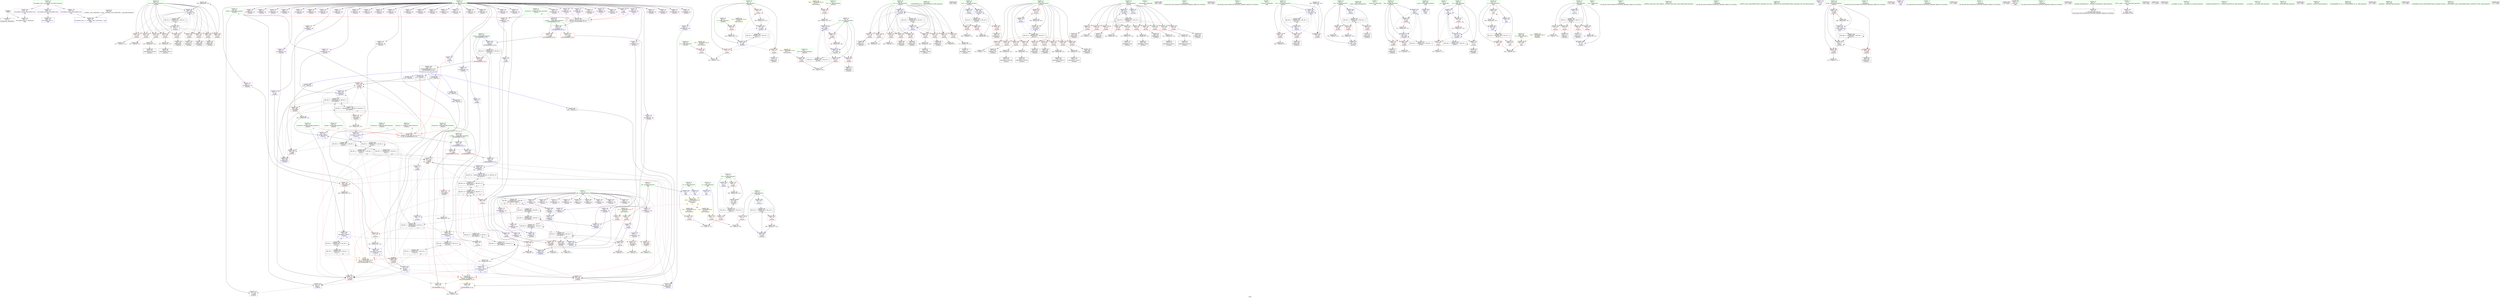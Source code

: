 digraph "SVFG" {
	label="SVFG";

	Node0x55c255531160 [shape=record,color=grey,label="{NodeID: 0\nNullPtr}"];
	Node0x55c255531160 -> Node0x55c255567920[style=solid];
	Node0x55c255531160 -> Node0x55c255576390[style=solid];
	Node0x55c255581080 [shape=record,color=grey,label="{NodeID: 443\n500 = Binary(499, 119, )\n}"];
	Node0x55c255581080 -> Node0x55c2555789f0[style=solid];
	Node0x55c255575500 [shape=record,color=red,label="{NodeID: 277\n515\<--514\n\<--call244\n_Z5solvev\n}"];
	Node0x55c255575500 -> Node0x55c255578c60[style=solid];
	Node0x55c2555692b0 [shape=record,color=red,label="{NodeID: 194\n156\<--70\n\<--j\n_Z5solvev\n}"];
	Node0x55c2555692b0 -> Node0x55c255567d90[style=solid];
	Node0x55c255566410 [shape=record,color=purple,label="{NodeID: 111\n225\<--11\narrayidx59\<--dp\n_Z5solvev\n}"];
	Node0x55c2555378f0 [shape=record,color=green,label="{NodeID: 28\n66\<--67\na\<--a_field_insensitive\n_Z5solvev\n}"];
	Node0x55c2555378f0 -> Node0x55c25556eef0[style=solid];
	Node0x55c255583a80 [shape=record,color=grey,label="{NodeID: 471\n417 = cmp(416, 211, )\n}"];
	Node0x55c255576cb0 [shape=record,color=blue,label="{NodeID: 305\n78\<--180\nj31\<--add32\n_Z5solvev\n}"];
	Node0x55c255576cb0 -> Node0x55c255569790[style=dashed];
	Node0x55c255576cb0 -> Node0x55c255569860[style=dashed];
	Node0x55c255576cb0 -> Node0x55c255569930[style=dashed];
	Node0x55c255576cb0 -> Node0x55c255576e50[style=dashed];
	Node0x55c255576cb0 -> Node0x55c2555a0bb0[style=dashed];
	Node0x55c25556a970 [shape=record,color=red,label="{NodeID: 222\n259\<--88\n\<--j75\n_Z5solvev\n}"];
	Node0x55c25556a970 -> Node0x55c255584080[style=solid];
	Node0x55c25556c420 [shape=record,color=purple,label="{NodeID: 139\n436\<--11\narrayidx191\<--dp\n_Z5solvev\n}"];
	Node0x55c255566f40 [shape=record,color=green,label="{NodeID: 56\n524\<--525\n_ZNSolsEPFRSoS_E\<--_ZNSolsEPFRSoS_E_field_insensitive\n}"];
	Node0x55c2555d0090 [shape=record,color=black,label="{NodeID: 665\n585 = PHI()\n}"];
	Node0x55c2555ab4c0 [shape=record,color=yellow,style=double,label="{NodeID: 582\n82V_1 = ENCHI(MR_82V_0)\npts\{10 23 25 \}\nFun[main]|{<s0>23|<s1>23|<s2>23}}"];
	Node0x55c2555ab4c0:s0 -> Node0x55c2555a9590[style=dashed,color=red];
	Node0x55c2555ab4c0:s1 -> Node0x55c2555a96a0[style=dashed,color=red];
	Node0x55c2555ab4c0:s2 -> Node0x55c2555a9780[style=dashed,color=red];
	Node0x55c25559a7b0 [shape=record,color=black,label="{NodeID: 499\nMR_56V_2 = PHI(MR_56V_3, MR_56V_1, )\npts\{111 \}\n|{|<s2>15}}"];
	Node0x55c25559a7b0 -> Node0x55c255575500[style=dashed];
	Node0x55c25559a7b0 -> Node0x55c25559fcb0[style=dashed];
	Node0x55c25559a7b0:s2 -> Node0x55c2555a92f0[style=dashed,color=red];
	Node0x55c255578370 [shape=record,color=blue,label="{NodeID: 333\n98\<--399\nt141\<--inc166\n_Z5solvev\n}"];
	Node0x55c255578370 -> Node0x55c255596bb0[style=dashed];
	Node0x55c255573f10 [shape=record,color=red,label="{NodeID: 250\n504\<--104\n\<--t171\n_Z5solvev\n}"];
	Node0x55c255573f10 -> Node0x55c255580300[style=solid];
	Node0x55c25556dae0 [shape=record,color=purple,label="{NodeID: 167\n264\<--17\narrayidx80\<--zaj\n_Z5solvev\n}"];
	Node0x55c255568750 [shape=record,color=black,label="{NodeID: 84\n307\<--306\nidxprom106\<--\n_Z5solvev\n}"];
	Node0x55c2555360d0 [shape=record,color=green,label="{NodeID: 1\n7\<--1\n__dso_handle\<--dummyObj\nGlob }"];
	Node0x55c255581200 [shape=record,color=grey,label="{NodeID: 444\n291 = Binary(290, 119, )\n}"];
	Node0x55c255581200 -> Node0x55c255577810[style=solid];
	Node0x55c2555755d0 [shape=record,color=red,label="{NodeID: 278\n553\<--533\n\<--retval\n_ZSt3minIiERKT_S2_S2_\n}"];
	Node0x55c2555755d0 -> Node0x55c2555661a0[style=solid];
	Node0x55c255569380 [shape=record,color=red,label="{NodeID: 195\n162\<--70\n\<--j\n_Z5solvev\n}"];
	Node0x55c255569380 -> Node0x55c255570d00[style=solid];
	Node0x55c2555664e0 [shape=record,color=purple,label="{NodeID: 112\n228\<--11\narrayidx61\<--dp\n_Z5solvev\n}"];
	Node0x55c2555664e0 -> Node0x55c255577260[style=solid];
	Node0x55c2555379c0 [shape=record,color=green,label="{NodeID: 29\n68\<--69\nb\<--b_field_insensitive\n_Z5solvev\n}"];
	Node0x55c2555379c0 -> Node0x55c255569110[style=solid];
	Node0x55c255583c00 [shape=record,color=grey,label="{NodeID: 472\n412 = cmp(411, 123, )\n}"];
	Node0x55c255576d80 [shape=record,color=blue,label="{NodeID: 306\n190\<--119\narrayidx38\<--\n_Z5solvev\n}"];
	Node0x55c255576d80 -> Node0x55c255576d80[style=dashed];
	Node0x55c255576d80 -> Node0x55c255594980[style=dashed];
	Node0x55c25556aa40 [shape=record,color=red,label="{NodeID: 223\n269\<--88\n\<--j75\n_Z5solvev\n}"];
	Node0x55c25556aa40 -> Node0x55c255583f00[style=solid];
	Node0x55c25556c4f0 [shape=record,color=purple,label="{NodeID: 140\n437\<--11\narrayidx192\<--dp\n_Z5solvev\n|{<s0>12}}"];
	Node0x55c25556c4f0:s0 -> Node0x55c2555d0390[style=solid,color=red];
	Node0x55c255567040 [shape=record,color=green,label="{NodeID: 57\n533\<--534\nretval\<--retval_field_insensitive\n_ZSt3minIiERKT_S2_S2_\n}"];
	Node0x55c255567040 -> Node0x55c2555755d0[style=solid];
	Node0x55c255567040 -> Node0x55c255578ed0[style=solid];
	Node0x55c255567040 -> Node0x55c255578fa0[style=solid];
	Node0x55c2555d01c0 [shape=record,color=black,label="{NodeID: 666\n589 = PHI()\n}"];
	Node0x55c25559acb0 [shape=record,color=black,label="{NodeID: 500\nMR_60V_18 = PHI(MR_60V_19, MR_60V_17, )\npts\{160000 \}\n|{|<s3>14|<s4>15|<s5>23}}"];
	Node0x55c25559acb0 -> Node0x55c255575430[style=dashed];
	Node0x55c25559acb0 -> Node0x55c255575500[style=dashed];
	Node0x55c25559acb0 -> Node0x55c2555a01b0[style=dashed];
	Node0x55c25559acb0:s3 -> Node0x55c2555a91e0[style=dashed,color=red];
	Node0x55c25559acb0:s4 -> Node0x55c2555a91e0[style=dashed,color=red];
	Node0x55c25559acb0:s5 -> Node0x55c255596180[style=dashed,color=blue];
	Node0x55c255578440 [shape=record,color=blue,label="{NodeID: 334\n406\<--22\n\<--\n_Z5solvev\n}"];
	Node0x55c255578440 -> Node0x55c25559acb0[style=dashed];
	Node0x55c255573fe0 [shape=record,color=red,label="{NodeID: 251\n416\<--106\n\<--j175\n_Z5solvev\n}"];
	Node0x55c255573fe0 -> Node0x55c255583a80[style=solid];
	Node0x55c25556dbb0 [shape=record,color=purple,label="{NodeID: 168\n265\<--17\narrayidx81\<--zaj\n_Z5solvev\n}"];
	Node0x55c25556dbb0 -> Node0x55c255574800[style=solid];
	Node0x55c255568820 [shape=record,color=black,label="{NodeID: 85\n315\<--314\nidxprom112\<--sub111\n_Z5solvev\n}"];
	Node0x55c255536160 [shape=record,color=green,label="{NodeID: 2\n9\<--1\n\<--dummyObj\nCan only get source location for instruction, argument, global var or function.}"];
	Node0x55c255581380 [shape=record,color=grey,label="{NodeID: 445\n194 = Binary(193, 119, )\n}"];
	Node0x55c255581380 -> Node0x55c255576e50[style=solid];
	Node0x55c2555756a0 [shape=record,color=red,label="{NodeID: 279\n543\<--535\n\<--__a.addr\n_ZSt3minIiERKT_S2_S2_\n}"];
	Node0x55c2555756a0 -> Node0x55c255575ab0[style=solid];
	Node0x55c255569450 [shape=record,color=red,label="{NodeID: 196\n173\<--72\n\<--i23\n_Z5solvev\n}"];
	Node0x55c255569450 -> Node0x55c255584800[style=solid];
	Node0x55c2555665b0 [shape=record,color=purple,label="{NodeID: 113\n249\<--11\n\<--dp\n_Z5solvev\n}"];
	Node0x55c2555665b0 -> Node0x55c2555775a0[style=solid];
	Node0x55c255537a90 [shape=record,color=green,label="{NodeID: 30\n70\<--71\nj\<--j_field_insensitive\n_Z5solvev\n}"];
	Node0x55c255537a90 -> Node0x55c2555691e0[style=solid];
	Node0x55c255537a90 -> Node0x55c2555692b0[style=solid];
	Node0x55c255537a90 -> Node0x55c255569380[style=solid];
	Node0x55c255537a90 -> Node0x55c2555768a0[style=solid];
	Node0x55c255537a90 -> Node0x55c255576a40[style=solid];
	Node0x55c2555a9da0 [shape=record,color=yellow,style=double,label="{NodeID: 556\n20V_1 = ENCHI(MR_20V_0)\npts\{75 \}\nFun[_Z5solvev]}"];
	Node0x55c2555a9da0 -> Node0x55c2555695f0[style=dashed];
	Node0x55c255583d80 [shape=record,color=grey,label="{NodeID: 473\n267 = cmp(266, 22, )\n}"];
	Node0x55c255576e50 [shape=record,color=blue,label="{NodeID: 307\n78\<--194\nj31\<--inc40\n_Z5solvev\n}"];
	Node0x55c255576e50 -> Node0x55c255569790[style=dashed];
	Node0x55c255576e50 -> Node0x55c255569860[style=dashed];
	Node0x55c255576e50 -> Node0x55c255569930[style=dashed];
	Node0x55c255576e50 -> Node0x55c255576e50[style=dashed];
	Node0x55c255576e50 -> Node0x55c2555a0bb0[style=dashed];
	Node0x55c25556ab10 [shape=record,color=red,label="{NodeID: 224\n276\<--88\n\<--j75\n_Z5solvev\n}"];
	Node0x55c25556ab10 -> Node0x55c255582100[style=solid];
	Node0x55c25556c5c0 [shape=record,color=purple,label="{NodeID: 141\n441\<--11\narrayidx196\<--dp\n_Z5solvev\n}"];
	Node0x55c255567110 [shape=record,color=green,label="{NodeID: 58\n535\<--536\n__a.addr\<--__a.addr_field_insensitive\n_ZSt3minIiERKT_S2_S2_\n}"];
	Node0x55c255567110 -> Node0x55c2555756a0[style=solid];
	Node0x55c255567110 -> Node0x55c255575770[style=solid];
	Node0x55c255567110 -> Node0x55c255578d30[style=solid];
	Node0x55c2555d02c0 [shape=record,color=black,label="{NodeID: 667\n591 = PHI()\n}"];
	Node0x55c25559b1b0 [shape=record,color=black,label="{NodeID: 501\nMR_64V_3 = PHI(MR_64V_4, MR_64V_2, )\npts\{534 \}\n}"];
	Node0x55c25559b1b0 -> Node0x55c2555755d0[style=dashed];
	Node0x55c255578510 [shape=record,color=blue,label="{NodeID: 335\n104\<--217\nt171\<--\n_Z5solvev\n}"];
	Node0x55c255578510 -> Node0x55c2555998b0[style=dashed];
	Node0x55c2555740b0 [shape=record,color=red,label="{NodeID: 252\n426\<--106\n\<--j175\n_Z5solvev\n}"];
	Node0x55c2555740b0 -> Node0x55c255583600[style=solid];
	Node0x55c25556dc80 [shape=record,color=purple,label="{NodeID: 169\n308\<--17\narrayidx107\<--zaj\n_Z5solvev\n}"];
	Node0x55c2555688f0 [shape=record,color=black,label="{NodeID: 86\n318\<--317\nidxprom114\<--\n_Z5solvev\n}"];
	Node0x55c2555361f0 [shape=record,color=green,label="{NodeID: 3\n22\<--1\n\<--dummyObj\nCan only get source location for instruction, argument, global var or function.}"];
	Node0x55c2555a45c0 [shape=record,color=black,label="{NodeID: 529\nMR_60V_9 = PHI(MR_60V_12, MR_60V_8, MR_60V_8, )\npts\{160000 \}\n|{|<s4>10}}"];
	Node0x55c2555a45c0 -> Node0x55c255574b40[style=dashed];
	Node0x55c2555a45c0 -> Node0x55c255574c10[style=dashed];
	Node0x55c2555a45c0 -> Node0x55c255577a80[style=dashed];
	Node0x55c2555a45c0 -> Node0x55c25559deb0[style=dashed];
	Node0x55c2555a45c0:s4 -> Node0x55c2555a91e0[style=dashed,color=red];
	Node0x55c255581500 [shape=record,color=grey,label="{NodeID: 446\n477 = Binary(476, 119, )\n}"];
	Node0x55c255581500 -> Node0x55c255565e60[style=solid];
	Node0x55c255575770 [shape=record,color=red,label="{NodeID: 280\n550\<--535\n\<--__a.addr\n_ZSt3minIiERKT_S2_S2_\n}"];
	Node0x55c255575770 -> Node0x55c255578fa0[style=solid];
	Node0x55c255569520 [shape=record,color=red,label="{NodeID: 197\n198\<--72\n\<--i23\n_Z5solvev\n}"];
	Node0x55c255569520 -> Node0x55c255580c00[style=solid];
	Node0x55c255566680 [shape=record,color=purple,label="{NodeID: 114\n275\<--11\narrayidx86\<--dp\n_Z5solvev\n}"];
	Node0x55c255537b60 [shape=record,color=green,label="{NodeID: 31\n72\<--73\ni23\<--i23_field_insensitive\n_Z5solvev\n}"];
	Node0x55c255537b60 -> Node0x55c255569450[style=solid];
	Node0x55c255537b60 -> Node0x55c255569520[style=solid];
	Node0x55c255537b60 -> Node0x55c255576be0[style=solid];
	Node0x55c255537b60 -> Node0x55c255576f20[style=solid];
	Node0x55c2555a9e80 [shape=record,color=yellow,style=double,label="{NodeID: 557\n22V_1 = ENCHI(MR_22V_0)\npts\{77 \}\nFun[_Z5solvev]}"];
	Node0x55c2555a9e80 -> Node0x55c2555696c0[style=dashed];
	Node0x55c255583f00 [shape=record,color=grey,label="{NodeID: 474\n270 = cmp(269, 22, )\n}"];
	Node0x55c255576f20 [shape=record,color=blue,label="{NodeID: 308\n72\<--199\ni23\<--inc43\n_Z5solvev\n}"];
	Node0x55c255576f20 -> Node0x55c2555a06b0[style=dashed];
	Node0x55c25556abe0 [shape=record,color=red,label="{NodeID: 225\n285\<--88\n\<--j75\n_Z5solvev\n}"];
	Node0x55c25556abe0 -> Node0x55c255581c80[style=solid];
	Node0x55c25556c690 [shape=record,color=purple,label="{NodeID: 142\n445\<--11\narrayidx199\<--dp\n_Z5solvev\n}"];
	Node0x55c2555671e0 [shape=record,color=green,label="{NodeID: 59\n537\<--538\n__b.addr\<--__b.addr_field_insensitive\n_ZSt3minIiERKT_S2_S2_\n}"];
	Node0x55c2555671e0 -> Node0x55c255575840[style=solid];
	Node0x55c2555671e0 -> Node0x55c255575910[style=solid];
	Node0x55c2555671e0 -> Node0x55c255578e00[style=solid];
	Node0x55c2555d0390 [shape=record,color=black,label="{NodeID: 668\n531 = PHI(280, 320, 357, 437, 475, 112, 94, )\n0th arg _ZSt3minIiERKT_S2_S2_ }"];
	Node0x55c2555d0390 -> Node0x55c255578d30[style=solid];
	Node0x55c2555785e0 [shape=record,color=blue,label="{NodeID: 336\n106\<--22\nj175\<--\n_Z5solvev\n}"];
	Node0x55c2555785e0 -> Node0x55c255573fe0[style=dashed];
	Node0x55c2555785e0 -> Node0x55c2555740b0[style=dashed];
	Node0x55c2555785e0 -> Node0x55c255574180[style=dashed];
	Node0x55c2555785e0 -> Node0x55c255574250[style=dashed];
	Node0x55c2555785e0 -> Node0x55c255574320[style=dashed];
	Node0x55c2555785e0 -> Node0x55c2555743f0[style=dashed];
	Node0x55c2555785e0 -> Node0x55c2555744c0[style=dashed];
	Node0x55c2555785e0 -> Node0x55c255574590[style=dashed];
	Node0x55c2555785e0 -> Node0x55c255574660[style=dashed];
	Node0x55c2555785e0 -> Node0x55c2555789f0[style=dashed];
	Node0x55c2555785e0 -> Node0x55c255599db0[style=dashed];
	Node0x55c255574180 [shape=record,color=red,label="{NodeID: 253\n433\<--106\n\<--j175\n_Z5solvev\n}"];
	Node0x55c255574180 -> Node0x55c25557fa00[style=solid];
	Node0x55c25556dd50 [shape=record,color=purple,label="{NodeID: 170\n309\<--17\narrayidx108\<--zaj\n_Z5solvev\n}"];
	Node0x55c25556dd50 -> Node0x55c255574a70[style=solid];
	Node0x55c2555689c0 [shape=record,color=black,label="{NodeID: 87\n323\<--322\nidxprom119\<--sub118\n_Z5solvev\n}"];
	Node0x55c255535af0 [shape=record,color=green,label="{NodeID: 4\n26\<--1\n_ZSt3cin\<--dummyObj\nGlob }"];
	Node0x55c255581680 [shape=record,color=grey,label="{NodeID: 447\n394 = Binary(393, 119, )\n}"];
	Node0x55c255581680 -> Node0x55c2555782a0[style=solid];
	Node0x55c255575840 [shape=record,color=red,label="{NodeID: 281\n541\<--537\n\<--__b.addr\n_ZSt3minIiERKT_S2_S2_\n}"];
	Node0x55c255575840 -> Node0x55c2555759e0[style=solid];
	Node0x55c2555695f0 [shape=record,color=red,label="{NodeID: 198\n179\<--74\n\<--a27\n_Z5solvev\n}"];
	Node0x55c2555695f0 -> Node0x55c255581e00[style=solid];
	Node0x55c255566750 [shape=record,color=purple,label="{NodeID: 115\n279\<--11\narrayidx89\<--dp\n_Z5solvev\n}"];
	Node0x55c255537c30 [shape=record,color=green,label="{NodeID: 32\n74\<--75\na27\<--a27_field_insensitive\n_Z5solvev\n}"];
	Node0x55c255537c30 -> Node0x55c2555695f0[style=solid];
	Node0x55c255584080 [shape=record,color=grey,label="{NodeID: 475\n260 = cmp(259, 211, )\n}"];
	Node0x55c255576ff0 [shape=record,color=blue,label="{NodeID: 309\n80\<--119\nt45\<--\n_Z5solvev\n}"];
	Node0x55c255576ff0 -> Node0x55c2555a5ec0[style=dashed];
	Node0x55c25556acb0 [shape=record,color=red,label="{NodeID: 226\n300\<--88\n\<--j75\n_Z5solvev\n}"];
	Node0x55c25556acb0 -> Node0x55c255568680[style=solid];
	Node0x55c25556c760 [shape=record,color=purple,label="{NodeID: 143\n446\<--11\narrayidx200\<--dp\n_Z5solvev\n}"];
	Node0x55c25556c760 -> Node0x55c255575020[style=solid];
	Node0x55c2555672b0 [shape=record,color=green,label="{NodeID: 60\n563\<--564\nmain\<--main_field_insensitive\n}"];
	Node0x55c2555d0a70 [shape=record,color=black,label="{NodeID: 669\n532 = PHI(90, 92, 96, 108, 110, 512, 513, )\n1st arg _ZSt3minIiERKT_S2_S2_ }"];
	Node0x55c2555d0a70 -> Node0x55c255578e00[style=solid];
	Node0x55c255570d00 [shape=record,color=grey,label="{NodeID: 420\n163 = Binary(162, 119, )\n}"];
	Node0x55c255570d00 -> Node0x55c255576a40[style=solid];
	Node0x55c2555786b0 [shape=record,color=blue,label="{NodeID: 337\n108\<--448\nref.tmp193\<--add201\n_Z5solvev\n|{|<s3>12}}"];
	Node0x55c2555786b0 -> Node0x55c2555750f0[style=dashed];
	Node0x55c2555786b0 -> Node0x55c255575360[style=dashed];
	Node0x55c2555786b0 -> Node0x55c25559f7b0[style=dashed];
	Node0x55c2555786b0:s3 -> Node0x55c2555a92f0[style=dashed,color=red];
	Node0x55c255574250 [shape=record,color=red,label="{NodeID: 254\n442\<--106\n\<--j175\n_Z5solvev\n}"];
	Node0x55c255574250 -> Node0x55c255580a80[style=solid];
	Node0x55c25556de20 [shape=record,color=purple,label="{NodeID: 171\n402\<--17\n\<--zaj\n_Z5solvev\n}"];
	Node0x55c25556de20 -> Node0x55c255574e80[style=solid];
	Node0x55c255568a90 [shape=record,color=black,label="{NodeID: 88\n326\<--325\nidxprom121\<--\n_Z5solvev\n}"];
	Node0x55c255535b80 [shape=record,color=green,label="{NodeID: 5\n27\<--1\n_ZSt4cout\<--dummyObj\nGlob }"];
	Node0x55c255581800 [shape=record,color=grey,label="{NodeID: 448\n330 = Binary(329, 119, )\n}"];
	Node0x55c255581800 -> Node0x55c2555779b0[style=solid];
	Node0x55c255575910 [shape=record,color=red,label="{NodeID: 282\n547\<--537\n\<--__b.addr\n_ZSt3minIiERKT_S2_S2_\n}"];
	Node0x55c255575910 -> Node0x55c255578ed0[style=solid];
	Node0x55c2555696c0 [shape=record,color=red,label="{NodeID: 199\n184\<--76\n\<--b28\n_Z5solvev\n}"];
	Node0x55c2555696c0 -> Node0x55c255584500[style=solid];
	Node0x55c25556b170 [shape=record,color=purple,label="{NodeID: 116\n280\<--11\narrayidx90\<--dp\n_Z5solvev\n|{<s0>9}}"];
	Node0x55c25556b170:s0 -> Node0x55c2555d0390[style=solid,color=red];
	Node0x55c255537d00 [shape=record,color=green,label="{NodeID: 33\n76\<--77\nb28\<--b28_field_insensitive\n_Z5solvev\n}"];
	Node0x55c255537d00 -> Node0x55c2555696c0[style=solid];
	Node0x55c255584200 [shape=record,color=grey,label="{NodeID: 476\n466 = cmp(465, 22, )\n}"];
	Node0x55c2555770c0 [shape=record,color=blue,label="{NodeID: 310\n82\<--22\nj49\<--\n_Z5solvev\n}"];
	Node0x55c2555770c0 -> Node0x55c255569c70[style=dashed];
	Node0x55c2555770c0 -> Node0x55c255569d40[style=dashed];
	Node0x55c2555770c0 -> Node0x55c255569e10[style=dashed];
	Node0x55c2555770c0 -> Node0x55c255577400[style=dashed];
	Node0x55c2555770c0 -> Node0x55c2555a63c0[style=dashed];
	Node0x55c25556ad80 [shape=record,color=red,label="{NodeID: 227\n317\<--88\n\<--j75\n_Z5solvev\n}"];
	Node0x55c25556ad80 -> Node0x55c2555688f0[style=solid];
	Node0x55c25556c830 [shape=record,color=purple,label="{NodeID: 144\n454\<--11\narrayidx204\<--dp\n_Z5solvev\n}"];
	Node0x55c2555673b0 [shape=record,color=green,label="{NodeID: 61\n566\<--567\nretval\<--retval_field_insensitive\nmain\n}"];
	Node0x55c2555673b0 -> Node0x55c255579070[style=solid];
	Node0x55c255570e80 [shape=record,color=grey,label="{NodeID: 421\n345 = Binary(344, 119, )\n}"];
	Node0x55c255570e80 -> Node0x55c255577b50[style=solid];
	Node0x55c255578780 [shape=record,color=blue,label="{NodeID: 338\n458\<--451\narrayidx207\<--\n_Z5solvev\n}"];
	Node0x55c255578780 -> Node0x55c2555a59c0[style=dashed];
	Node0x55c255574320 [shape=record,color=red,label="{NodeID: 255\n455\<--106\n\<--j175\n_Z5solvev\n}"];
	Node0x55c255574320 -> Node0x55c255565b20[style=solid];
	Node0x55c25556def0 [shape=record,color=purple,label="{NodeID: 172\n421\<--17\narrayidx180\<--zaj\n_Z5solvev\n}"];
	Node0x55c255568b60 [shape=record,color=black,label="{NodeID: 89\n335\<--334\nidxprom126\<--\n_Z5solvev\n}"];
	Node0x55c255535c10 [shape=record,color=green,label="{NodeID: 6\n28\<--1\n.str\<--dummyObj\nGlob }"];
	Node0x55c255581980 [shape=record,color=grey,label="{NodeID: 449\n168 = Binary(167, 119, )\n}"];
	Node0x55c255581980 -> Node0x55c255576b10[style=solid];
	Node0x55c2555759e0 [shape=record,color=red,label="{NodeID: 283\n542\<--541\n\<--\n_ZSt3minIiERKT_S2_S2_\n}"];
	Node0x55c2555759e0 -> Node0x55c255583900[style=solid];
	Node0x55c255569790 [shape=record,color=red,label="{NodeID: 200\n183\<--78\n\<--j31\n_Z5solvev\n}"];
	Node0x55c255569790 -> Node0x55c255584500[style=solid];
	Node0x55c25556b240 [shape=record,color=purple,label="{NodeID: 117\n284\<--11\narrayidx93\<--dp\n_Z5solvev\n}"];
	Node0x55c255537dd0 [shape=record,color=green,label="{NodeID: 34\n78\<--79\nj31\<--j31_field_insensitive\n_Z5solvev\n}"];
	Node0x55c255537dd0 -> Node0x55c255569790[style=solid];
	Node0x55c255537dd0 -> Node0x55c255569860[style=solid];
	Node0x55c255537dd0 -> Node0x55c255569930[style=solid];
	Node0x55c255537dd0 -> Node0x55c255576cb0[style=solid];
	Node0x55c255537dd0 -> Node0x55c255576e50[style=solid];
	Node0x55c255584380 [shape=record,color=grey,label="{NodeID: 477\n255 = cmp(254, 123, )\n}"];
	Node0x55c255577190 [shape=record,color=blue,label="{NodeID: 311\n84\<--22\nk\<--\n_Z5solvev\n}"];
	Node0x55c255577190 -> Node0x55c255569ee0[style=dashed];
	Node0x55c255577190 -> Node0x55c255569fb0[style=dashed];
	Node0x55c255577190 -> Node0x55c25556a080[style=dashed];
	Node0x55c255577190 -> Node0x55c255577190[style=dashed];
	Node0x55c255577190 -> Node0x55c255577330[style=dashed];
	Node0x55c255577190 -> Node0x55c2555a68c0[style=dashed];
	Node0x55c25556ae50 [shape=record,color=red,label="{NodeID: 228\n325\<--88\n\<--j75\n_Z5solvev\n}"];
	Node0x55c25556ae50 -> Node0x55c255568a90[style=solid];
	Node0x55c25556c900 [shape=record,color=purple,label="{NodeID: 145\n457\<--11\narrayidx206\<--dp\n_Z5solvev\n}"];
	Node0x55c255567480 [shape=record,color=green,label="{NodeID: 62\n568\<--569\ntt\<--tt_field_insensitive\nmain\n}"];
	Node0x55c255567480 -> Node0x55c255575b80[style=solid];
	Node0x55c25559c5b0 [shape=record,color=black,label="{NodeID: 505\nMR_8V_3 = PHI(MR_8V_4, MR_8V_2, )\npts\{63 \}\n}"];
	Node0x55c25559c5b0 -> Node0x55c25556ea10[style=dashed];
	Node0x55c25559c5b0 -> Node0x55c25556eae0[style=dashed];
	Node0x55c25559c5b0 -> Node0x55c25556ebb0[style=dashed];
	Node0x55c25559c5b0 -> Node0x55c25556ec80[style=dashed];
	Node0x55c25559c5b0 -> Node0x55c255576700[style=dashed];
	Node0x55c25557f100 [shape=record,color=grey,label="{NodeID: 422\n242 = Binary(241, 119, )\n}"];
	Node0x55c25557f100 -> Node0x55c2555774d0[style=solid];
	Node0x55c255578850 [shape=record,color=blue,label="{NodeID: 339\n110\<--485\nref.tmp220\<--add227\n_Z5solvev\n|{|<s2>13}}"];
	Node0x55c255578850 -> Node0x55c255575360[style=dashed];
	Node0x55c255578850 -> Node0x55c25559fcb0[style=dashed];
	Node0x55c255578850:s2 -> Node0x55c2555a92f0[style=dashed,color=red];
	Node0x55c2555743f0 [shape=record,color=red,label="{NodeID: 256\n472\<--106\n\<--j175\n_Z5solvev\n}"];
	Node0x55c2555743f0 -> Node0x55c255565d90[style=solid];
	Node0x55c25556dfc0 [shape=record,color=purple,label="{NodeID: 173\n422\<--17\narrayidx181\<--zaj\n_Z5solvev\n}"];
	Node0x55c25556dfc0 -> Node0x55c255574f50[style=solid];
	Node0x55c255568c30 [shape=record,color=black,label="{NodeID: 90\n338\<--337\nidxprom128\<--\n_Z5solvev\n}"];
	Node0x55c255535ca0 [shape=record,color=green,label="{NodeID: 7\n30\<--1\n.str.1\<--dummyObj\nGlob }"];
	Node0x55c2555a59c0 [shape=record,color=black,label="{NodeID: 533\nMR_60V_20 = PHI(MR_60V_23, MR_60V_19, MR_60V_19, )\npts\{160000 \}\n|{|<s4>13}}"];
	Node0x55c2555a59c0 -> Node0x55c255575290[style=dashed];
	Node0x55c2555a59c0 -> Node0x55c255575360[style=dashed];
	Node0x55c2555a59c0 -> Node0x55c255578920[style=dashed];
	Node0x55c2555a59c0 -> Node0x55c2555a01b0[style=dashed];
	Node0x55c2555a59c0:s4 -> Node0x55c2555a91e0[style=dashed,color=red];
	Node0x55c255581b00 [shape=record,color=grey,label="{NodeID: 450\n322 = Binary(321, 119, )\n}"];
	Node0x55c255581b00 -> Node0x55c2555689c0[style=solid];
	Node0x55c255575ab0 [shape=record,color=red,label="{NodeID: 284\n544\<--543\n\<--\n_ZSt3minIiERKT_S2_S2_\n}"];
	Node0x55c255575ab0 -> Node0x55c255583900[style=solid];
	Node0x55c255569860 [shape=record,color=red,label="{NodeID: 201\n187\<--78\n\<--j31\n_Z5solvev\n}"];
	Node0x55c255569860 -> Node0x55c255567e60[style=solid];
	Node0x55c25556b310 [shape=record,color=purple,label="{NodeID: 118\n288\<--11\narrayidx96\<--dp\n_Z5solvev\n}"];
	Node0x55c255537ea0 [shape=record,color=green,label="{NodeID: 35\n80\<--81\nt45\<--t45_field_insensitive\n_Z5solvev\n}"];
	Node0x55c255537ea0 -> Node0x55c255569a00[style=solid];
	Node0x55c255537ea0 -> Node0x55c255569ad0[style=solid];
	Node0x55c255537ea0 -> Node0x55c255569ba0[style=solid];
	Node0x55c255537ea0 -> Node0x55c255576ff0[style=solid];
	Node0x55c255537ea0 -> Node0x55c2555774d0[style=solid];
	Node0x55c255584500 [shape=record,color=grey,label="{NodeID: 478\n185 = cmp(183, 184, )\n}"];
	Node0x55c255577260 [shape=record,color=blue,label="{NodeID: 312\n228\<--219\narrayidx61\<--\n_Z5solvev\n}"];
	Node0x55c255577260 -> Node0x55c255594f70[style=dashed];
	Node0x55c25556af20 [shape=record,color=red,label="{NodeID: 229\n337\<--88\n\<--j75\n_Z5solvev\n}"];
	Node0x55c25556af20 -> Node0x55c255568c30[style=solid];
	Node0x55c25556c9d0 [shape=record,color=purple,label="{NodeID: 146\n458\<--11\narrayidx207\<--dp\n_Z5solvev\n}"];
	Node0x55c25556c9d0 -> Node0x55c255578780[style=solid];
	Node0x55c255567550 [shape=record,color=green,label="{NodeID: 63\n570\<--571\nit\<--it_field_insensitive\nmain\n}"];
	Node0x55c255567550 -> Node0x55c255575c50[style=solid];
	Node0x55c255567550 -> Node0x55c255575d20[style=solid];
	Node0x55c255567550 -> Node0x55c255575df0[style=solid];
	Node0x55c255567550 -> Node0x55c255579140[style=solid];
	Node0x55c255567550 -> Node0x55c255579210[style=solid];
	Node0x55c25557f280 [shape=record,color=grey,label="{NodeID: 423\n355 = Binary(354, 119, )\n}"];
	Node0x55c25557f280 -> Node0x55c255577cf0[style=solid];
	Node0x55c255578920 [shape=record,color=blue,label="{NodeID: 340\n495\<--488\narrayidx233\<--\n_Z5solvev\n}"];
	Node0x55c255578920 -> Node0x55c2555a01b0[style=dashed];
	Node0x55c2555744c0 [shape=record,color=red,label="{NodeID: 257\n480\<--106\n\<--j175\n_Z5solvev\n}"];
	Node0x55c2555744c0 -> Node0x55c255565f30[style=solid];
	Node0x55c25556e090 [shape=record,color=purple,label="{NodeID: 174\n463\<--17\narrayidx210\<--zaj\n_Z5solvev\n}"];
	Node0x55c255568d00 [shape=record,color=black,label="{NodeID: 91\n378\<--377\nidxprom153\<--\n_Z5solvev\n}"];
	Node0x55c2555367f0 [shape=record,color=green,label="{NodeID: 8\n33\<--1\n\<--dummyObj\nCan only get source location for instruction, argument, global var or function.}"];
	Node0x55c2555a5ec0 [shape=record,color=black,label="{NodeID: 534\nMR_26V_3 = PHI(MR_26V_4, MR_26V_2, )\npts\{81 \}\n}"];
	Node0x55c2555a5ec0 -> Node0x55c255569a00[style=dashed];
	Node0x55c2555a5ec0 -> Node0x55c255569ad0[style=dashed];
	Node0x55c2555a5ec0 -> Node0x55c255569ba0[style=dashed];
	Node0x55c2555a5ec0 -> Node0x55c2555774d0[style=dashed];
	Node0x55c255581c80 [shape=record,color=grey,label="{NodeID: 451\n286 = Binary(285, 119, )\n}"];
	Node0x55c255581c80 -> Node0x55c2555684e0[style=solid];
	Node0x55c255575b80 [shape=record,color=red,label="{NodeID: 285\n581\<--568\n\<--tt\nmain\n}"];
	Node0x55c255575b80 -> Node0x55c255582d00[style=solid];
	Node0x55c255569930 [shape=record,color=red,label="{NodeID: 202\n193\<--78\n\<--j31\n_Z5solvev\n}"];
	Node0x55c255569930 -> Node0x55c255581380[style=solid];
	Node0x55c25556b3e0 [shape=record,color=purple,label="{NodeID: 119\n289\<--11\narrayidx97\<--dp\n_Z5solvev\n}"];
	Node0x55c25556b3e0 -> Node0x55c2555748d0[style=solid];
	Node0x55c255537f70 [shape=record,color=green,label="{NodeID: 36\n82\<--83\nj49\<--j49_field_insensitive\n_Z5solvev\n}"];
	Node0x55c255537f70 -> Node0x55c255569c70[style=solid];
	Node0x55c255537f70 -> Node0x55c255569d40[style=solid];
	Node0x55c255537f70 -> Node0x55c255569e10[style=solid];
	Node0x55c255537f70 -> Node0x55c2555770c0[style=solid];
	Node0x55c255537f70 -> Node0x55c255577400[style=solid];
	Node0x55c255584680 [shape=record,color=grey,label="{NodeID: 479\n154 = cmp(152, 153, )\n}"];
	Node0x55c255577330 [shape=record,color=blue,label="{NodeID: 313\n84\<--232\nk\<--inc63\n_Z5solvev\n}"];
	Node0x55c255577330 -> Node0x55c255569ee0[style=dashed];
	Node0x55c255577330 -> Node0x55c255569fb0[style=dashed];
	Node0x55c255577330 -> Node0x55c25556a080[style=dashed];
	Node0x55c255577330 -> Node0x55c255577190[style=dashed];
	Node0x55c255577330 -> Node0x55c255577330[style=dashed];
	Node0x55c255577330 -> Node0x55c2555a68c0[style=dashed];
	Node0x55c25556aff0 [shape=record,color=red,label="{NodeID: 230\n344\<--88\n\<--j75\n_Z5solvev\n}"];
	Node0x55c25556aff0 -> Node0x55c255570e80[style=solid];
	Node0x55c25556caa0 [shape=record,color=purple,label="{NodeID: 147\n471\<--11\narrayidx216\<--dp\n_Z5solvev\n}"];
	Node0x55c255567620 [shape=record,color=green,label="{NodeID: 64\n575\<--576\n_ZNSt8ios_base15sync_with_stdioEb\<--_ZNSt8ios_base15sync_with_stdioEb_field_insensitive\n}"];
	Node0x55c25557f400 [shape=record,color=grey,label="{NodeID: 424\n350 = Binary(349, 119, )\n}"];
	Node0x55c25557f400 -> Node0x55c255577c20[style=solid];
	Node0x55c2555789f0 [shape=record,color=blue,label="{NodeID: 341\n106\<--500\nj175\<--inc236\n_Z5solvev\n}"];
	Node0x55c2555789f0 -> Node0x55c255573fe0[style=dashed];
	Node0x55c2555789f0 -> Node0x55c2555740b0[style=dashed];
	Node0x55c2555789f0 -> Node0x55c255574180[style=dashed];
	Node0x55c2555789f0 -> Node0x55c255574250[style=dashed];
	Node0x55c2555789f0 -> Node0x55c255574320[style=dashed];
	Node0x55c2555789f0 -> Node0x55c2555743f0[style=dashed];
	Node0x55c2555789f0 -> Node0x55c2555744c0[style=dashed];
	Node0x55c2555789f0 -> Node0x55c255574590[style=dashed];
	Node0x55c2555789f0 -> Node0x55c255574660[style=dashed];
	Node0x55c2555789f0 -> Node0x55c2555789f0[style=dashed];
	Node0x55c2555789f0 -> Node0x55c255599db0[style=dashed];
	Node0x55c255574590 [shape=record,color=red,label="{NodeID: 258\n492\<--106\n\<--j175\n_Z5solvev\n}"];
	Node0x55c255574590 -> Node0x55c2555660d0[style=solid];
	Node0x55c25556e160 [shape=record,color=purple,label="{NodeID: 175\n464\<--17\narrayidx211\<--zaj\n_Z5solvev\n}"];
	Node0x55c25556e160 -> Node0x55c2555751c0[style=solid];
	Node0x55c255568dd0 [shape=record,color=black,label="{NodeID: 92\n381\<--380\nidxprom155\<--\n_Z5solvev\n}"];
	Node0x55c255536880 [shape=record,color=green,label="{NodeID: 9\n119\<--1\n\<--dummyObj\nCan only get source location for instruction, argument, global var or function.}"];
	Node0x55c2555a63c0 [shape=record,color=black,label="{NodeID: 535\nMR_28V_2 = PHI(MR_28V_4, MR_28V_1, )\npts\{83 \}\n}"];
	Node0x55c2555a63c0 -> Node0x55c2555770c0[style=dashed];
	Node0x55c255581e00 [shape=record,color=grey,label="{NodeID: 452\n180 = Binary(179, 119, )\n}"];
	Node0x55c255581e00 -> Node0x55c255576cb0[style=solid];
	Node0x55c255575c50 [shape=record,color=red,label="{NodeID: 286\n580\<--570\n\<--it\nmain\n}"];
	Node0x55c255575c50 -> Node0x55c255582d00[style=solid];
	Node0x55c255569a00 [shape=record,color=red,label="{NodeID: 203\n204\<--80\n\<--t45\n_Z5solvev\n}"];
	Node0x55c255569a00 -> Node0x55c255583180[style=solid];
	Node0x55c25556b4b0 [shape=record,color=purple,label="{NodeID: 120\n299\<--11\narrayidx101\<--dp\n_Z5solvev\n}"];
	Node0x55c255564ef0 [shape=record,color=green,label="{NodeID: 37\n84\<--85\nk\<--k_field_insensitive\n_Z5solvev\n}"];
	Node0x55c255564ef0 -> Node0x55c255569ee0[style=solid];
	Node0x55c255564ef0 -> Node0x55c255569fb0[style=solid];
	Node0x55c255564ef0 -> Node0x55c25556a080[style=solid];
	Node0x55c255564ef0 -> Node0x55c255577190[style=solid];
	Node0x55c255564ef0 -> Node0x55c255577330[style=solid];
	Node0x55c255584800 [shape=record,color=grey,label="{NodeID: 480\n175 = cmp(173, 174, )\n}"];
	Node0x55c255577400 [shape=record,color=blue,label="{NodeID: 314\n82\<--237\nj49\<--inc66\n_Z5solvev\n}"];
	Node0x55c255577400 -> Node0x55c255569c70[style=dashed];
	Node0x55c255577400 -> Node0x55c255569d40[style=dashed];
	Node0x55c255577400 -> Node0x55c255569e10[style=dashed];
	Node0x55c255577400 -> Node0x55c255577400[style=dashed];
	Node0x55c255577400 -> Node0x55c2555a63c0[style=dashed];
	Node0x55c255572fe0 [shape=record,color=red,label="{NodeID: 231\n517\<--94\n\<--wynik\n_Z5solvev\n}"];
	Node0x55c25556cb70 [shape=record,color=purple,label="{NodeID: 148\n474\<--11\narrayidx218\<--dp\n_Z5solvev\n}"];
	Node0x55c255567720 [shape=record,color=green,label="{NodeID: 65\n586\<--587\n_ZStlsISt11char_traitsIcEERSt13basic_ostreamIcT_ES5_PKc\<--_ZStlsISt11char_traitsIcEERSt13basic_ostreamIcT_ES5_PKc_field_insensitive\n}"];
	Node0x55c25559d4b0 [shape=record,color=black,label="{NodeID: 508\nMR_36V_3 = PHI(MR_36V_4, MR_36V_2, )\npts\{91 \}\n}"];
	Node0x55c25559d4b0 -> Node0x55c255574c10[style=dashed];
	Node0x55c25559d4b0 -> Node0x55c255577810[style=dashed];
	Node0x55c25559d4b0 -> Node0x55c2555989b0[style=dashed];
	Node0x55c25559d4b0 -> Node0x55c25559d4b0[style=dashed];
	Node0x55c25557f580 [shape=record,color=grey,label="{NodeID: 425\n237 = Binary(236, 119, )\n}"];
	Node0x55c25557f580 -> Node0x55c255577400[style=solid];
	Node0x55c255578ac0 [shape=record,color=blue,label="{NodeID: 342\n104\<--505\nt171\<--inc239\n_Z5solvev\n}"];
	Node0x55c255578ac0 -> Node0x55c2555998b0[style=dashed];
	Node0x55c255574660 [shape=record,color=red,label="{NodeID: 259\n499\<--106\n\<--j175\n_Z5solvev\n}"];
	Node0x55c255574660 -> Node0x55c255581080[style=solid];
	Node0x55c25556e230 [shape=record,color=purple,label="{NodeID: 176\n584\<--28\n\<--.str\nmain\n}"];
	Node0x55c255568ea0 [shape=record,color=black,label="{NodeID: 93\n384\<--383\nidxprom157\<--\n_Z5solvev\n}"];
	Node0x55c255536910 [shape=record,color=green,label="{NodeID: 10\n123\<--1\n\<--dummyObj\nCan only get source location for instruction, argument, global var or function.}"];
	Node0x55c2555a68c0 [shape=record,color=black,label="{NodeID: 536\nMR_30V_2 = PHI(MR_30V_3, MR_30V_1, )\npts\{85 \}\n}"];
	Node0x55c2555a68c0 -> Node0x55c255577190[style=dashed];
	Node0x55c2555a68c0 -> Node0x55c2555a68c0[style=dashed];
	Node0x55c255581f80 [shape=record,color=grey,label="{NodeID: 453\n282 = Binary(281, 119, )\n}"];
	Node0x55c255581f80 -> Node0x55c255568410[style=solid];
	Node0x55c255575d20 [shape=record,color=red,label="{NodeID: 287\n588\<--570\n\<--it\nmain\n}"];
	Node0x55c255569ad0 [shape=record,color=red,label="{NodeID: 204\n220\<--80\n\<--t45\n_Z5solvev\n}"];
	Node0x55c255569ad0 -> Node0x55c255567f30[style=solid];
	Node0x55c25556b580 [shape=record,color=purple,label="{NodeID: 121\n302\<--11\narrayidx103\<--dp\n_Z5solvev\n}"];
	Node0x55c255564fc0 [shape=record,color=green,label="{NodeID: 38\n86\<--87\nt71\<--t71_field_insensitive\n_Z5solvev\n}"];
	Node0x55c255564fc0 -> Node0x55c25556a150[style=solid];
	Node0x55c255564fc0 -> Node0x55c25556a220[style=solid];
	Node0x55c255564fc0 -> Node0x55c25556a2f0[style=solid];
	Node0x55c255564fc0 -> Node0x55c25556a3c0[style=solid];
	Node0x55c255564fc0 -> Node0x55c25556a490[style=solid];
	Node0x55c255564fc0 -> Node0x55c25556a560[style=solid];
	Node0x55c255564fc0 -> Node0x55c25556a630[style=solid];
	Node0x55c255564fc0 -> Node0x55c25556a700[style=solid];
	Node0x55c255564fc0 -> Node0x55c25556a7d0[style=solid];
	Node0x55c255564fc0 -> Node0x55c25556a8a0[style=solid];
	Node0x55c255564fc0 -> Node0x55c255577670[style=solid];
	Node0x55c255564fc0 -> Node0x55c255577c20[style=solid];
	Node0x55c2555cec50 [shape=record,color=black,label="{NodeID: 647\n114 = PHI()\n}"];
	Node0x55c255595190 [shape=record,color=black,label="{NodeID: 481\nMR_16V_2 = PHI(MR_16V_4, MR_16V_1, )\npts\{71 \}\n}"];
	Node0x55c255595190 -> Node0x55c2555768a0[style=dashed];
	Node0x55c2555774d0 [shape=record,color=blue,label="{NodeID: 315\n80\<--242\nt45\<--inc69\n_Z5solvev\n}"];
	Node0x55c2555774d0 -> Node0x55c2555a5ec0[style=dashed];
	Node0x55c255573070 [shape=record,color=red,label="{NodeID: 232\n363\<--98\n\<--t141\n_Z5solvev\n}"];
	Node0x55c255573070 -> Node0x55c255582700[style=solid];
	Node0x55c25556cc40 [shape=record,color=purple,label="{NodeID: 149\n475\<--11\narrayidx219\<--dp\n_Z5solvev\n|{<s0>13}}"];
	Node0x55c25556cc40:s0 -> Node0x55c2555d0390[style=solid,color=red];
	Node0x55c255567820 [shape=record,color=green,label="{NodeID: 66\n34\<--604\n_GLOBAL__sub_I_cuber2460_1_1.cpp\<--_GLOBAL__sub_I_cuber2460_1_1.cpp_field_insensitive\n}"];
	Node0x55c255567820 -> Node0x55c255576290[style=solid];
	Node0x55c25559d9b0 [shape=record,color=black,label="{NodeID: 509\nMR_38V_3 = PHI(MR_38V_4, MR_38V_2, )\npts\{93 \}\n}"];
	Node0x55c25559d9b0 -> Node0x55c2555749a0[style=dashed];
	Node0x55c25559d9b0 -> Node0x55c2555779b0[style=dashed];
	Node0x55c25559d9b0 -> Node0x55c255598eb0[style=dashed];
	Node0x55c25559d9b0 -> Node0x55c25559d9b0[style=dashed];
	Node0x55c25557f700 [shape=record,color=grey,label="{NodeID: 426\n314 = Binary(313, 119, )\n}"];
	Node0x55c25557f700 -> Node0x55c255568820[style=solid];
	Node0x55c255578b90 [shape=record,color=blue,label="{NodeID: 343\n112\<--510\nref.tmp241\<--add242\n_Z5solvev\n|{|<s1>14|<s2>15}}"];
	Node0x55c255578b90 -> Node0x55c255575500[style=dashed];
	Node0x55c255578b90:s1 -> Node0x55c2555a91e0[style=dashed,color=red];
	Node0x55c255578b90:s2 -> Node0x55c2555a91e0[style=dashed,color=red];
	Node0x55c255574730 [shape=record,color=red,label="{NodeID: 260\n246\<--245\n\<--\n_Z5solvev\n}"];
	Node0x55c255574730 -> Node0x55c255582a00[style=solid];
	Node0x55c25556e300 [shape=record,color=purple,label="{NodeID: 177\n590\<--30\n\<--.str.1\nmain\n}"];
	Node0x55c255568f70 [shape=record,color=black,label="{NodeID: 94\n420\<--419\nidxprom179\<--\n_Z5solvev\n}"];
	Node0x55c2555369a0 [shape=record,color=green,label="{NodeID: 11\n211\<--1\n\<--dummyObj\nCan only get source location for instruction, argument, global var or function.}"];
	Node0x55c2555a6dc0 [shape=record,color=black,label="{NodeID: 537\nMR_60V_2 = PHI(MR_60V_3, MR_60V_1, )\npts\{160000 \}\n}"];
	Node0x55c2555a6dc0 -> Node0x55c2555775a0[style=dashed];
	Node0x55c2555a6dc0 -> Node0x55c2555993b0[style=dashed];
	Node0x55c2555a6dc0 -> Node0x55c255594f70[style=dashed];
	Node0x55c2555a6dc0 -> Node0x55c2555a6dc0[style=dashed];
	Node0x55c255582100 [shape=record,color=grey,label="{NodeID: 454\n277 = Binary(276, 119, )\n}"];
	Node0x55c255582100 -> Node0x55c255568340[style=solid];
	Node0x55c255575df0 [shape=record,color=red,label="{NodeID: 288\n594\<--570\n\<--it\nmain\n}"];
	Node0x55c255575df0 -> Node0x55c25557fd00[style=solid];
	Node0x55c255569ba0 [shape=record,color=red,label="{NodeID: 205\n241\<--80\n\<--t45\n_Z5solvev\n}"];
	Node0x55c255569ba0 -> Node0x55c25557f100[style=solid];
	Node0x55c25556b650 [shape=record,color=purple,label="{NodeID: 122\n303\<--11\narrayidx104\<--dp\n_Z5solvev\n}"];
	Node0x55c25556b650 -> Node0x55c2555778e0[style=solid];
	Node0x55c255565090 [shape=record,color=green,label="{NodeID: 39\n88\<--89\nj75\<--j75_field_insensitive\n_Z5solvev\n}"];
	Node0x55c255565090 -> Node0x55c25556a970[style=solid];
	Node0x55c255565090 -> Node0x55c25556aa40[style=solid];
	Node0x55c255565090 -> Node0x55c25556ab10[style=solid];
	Node0x55c255565090 -> Node0x55c25556abe0[style=solid];
	Node0x55c255565090 -> Node0x55c25556acb0[style=solid];
	Node0x55c255565090 -> Node0x55c25556ad80[style=solid];
	Node0x55c255565090 -> Node0x55c25556ae50[style=solid];
	Node0x55c255565090 -> Node0x55c25556af20[style=solid];
	Node0x55c255565090 -> Node0x55c25556aff0[style=solid];
	Node0x55c255565090 -> Node0x55c255577740[style=solid];
	Node0x55c255565090 -> Node0x55c255577b50[style=solid];
	Node0x55c2555cedb0 [shape=record,color=black,label="{NodeID: 648\n117 = PHI()\n}"];
	Node0x55c255595280 [shape=record,color=black,label="{NodeID: 482\nMR_10V_3 = PHI(MR_10V_4, MR_10V_2, )\npts\{65 \}\n}"];
	Node0x55c255595280 -> Node0x55c25556ed50[style=dashed];
	Node0x55c255595280 -> Node0x55c25556ee20[style=dashed];
	Node0x55c255595280 -> Node0x55c255576b10[style=dashed];
	Node0x55c2555775a0 [shape=record,color=blue,label="{NodeID: 316\n249\<--22\n\<--\n_Z5solvev\n}"];
	Node0x55c2555775a0 -> Node0x55c2555993b0[style=dashed];
	Node0x55c255573140 [shape=record,color=red,label="{NodeID: 233\n377\<--98\n\<--t141\n_Z5solvev\n}"];
	Node0x55c255573140 -> Node0x55c255568d00[style=solid];
	Node0x55c25556cd10 [shape=record,color=purple,label="{NodeID: 150\n479\<--11\narrayidx223\<--dp\n_Z5solvev\n}"];
	Node0x55c255567920 [shape=record,color=black,label="{NodeID: 67\n2\<--3\ndummyVal\<--dummyVal\n}"];
	Node0x55c25559deb0 [shape=record,color=black,label="{NodeID: 510\nMR_60V_8 = PHI(MR_60V_10, MR_60V_7, )\npts\{160000 \}\n|{|<s5>9}}"];
	Node0x55c25559deb0 -> Node0x55c2555748d0[style=dashed];
	Node0x55c25559deb0 -> Node0x55c2555749a0[style=dashed];
	Node0x55c25559deb0 -> Node0x55c2555778e0[style=dashed];
	Node0x55c25559deb0 -> Node0x55c2555993b0[style=dashed];
	Node0x55c25559deb0 -> Node0x55c2555a45c0[style=dashed];
	Node0x55c25559deb0:s5 -> Node0x55c2555a91e0[style=dashed,color=red];
	Node0x55c25557f880 [shape=record,color=grey,label="{NodeID: 427\n149 = Binary(148, 119, )\n}"];
	Node0x55c25557f880 -> Node0x55c2555768a0[style=solid];
	Node0x55c255578c60 [shape=record,color=blue,label="{NodeID: 344\n94\<--515\nwynik\<--\n_Z5solvev\n}"];
	Node0x55c255578c60 -> Node0x55c255572fe0[style=dashed];
	Node0x55c255574800 [shape=record,color=red,label="{NodeID: 261\n266\<--265\n\<--arrayidx81\n_Z5solvev\n}"];
	Node0x55c255574800 -> Node0x55c255583d80[style=solid];
	Node0x55c25556e3d0 [shape=record,color=purple,label="{NodeID: 178\n608\<--32\nllvm.global_ctors_0\<--llvm.global_ctors\nGlob }"];
	Node0x55c25556e3d0 -> Node0x55c255576190[style=solid];
	Node0x55c255569040 [shape=record,color=black,label="{NodeID: 95\n431\<--430\nidxprom187\<--sub186\n_Z5solvev\n}"];
	Node0x55c255536a30 [shape=record,color=green,label="{NodeID: 12\n217\<--1\n\<--dummyObj\nCan only get source location for instruction, argument, global var or function.}"];
	Node0x55c255582280 [shape=record,color=grey,label="{NodeID: 455\n273 = Binary(272, 119, )\n}"];
	Node0x55c255582280 -> Node0x55c255568270[style=solid];
	Node0x55c255575ec0 [shape=record,color=blue,label="{NodeID: 289\n8\<--9\ninf\<--\nGlob }"];
	Node0x55c255575ec0 -> Node0x55c2555ab4c0[style=dashed];
	Node0x55c255569c70 [shape=record,color=red,label="{NodeID: 206\n209\<--82\n\<--j49\n_Z5solvev\n}"];
	Node0x55c255569c70 -> Node0x55c255583000[style=solid];
	Node0x55c25556b720 [shape=record,color=purple,label="{NodeID: 123\n316\<--11\narrayidx113\<--dp\n_Z5solvev\n}"];
	Node0x55c255565160 [shape=record,color=green,label="{NodeID: 40\n90\<--91\nref.tmp\<--ref.tmp_field_insensitive\n_Z5solvev\n|{|<s1>9}}"];
	Node0x55c255565160 -> Node0x55c255577810[style=solid];
	Node0x55c255565160:s1 -> Node0x55c2555d0a70[style=solid,color=red];
	Node0x55c2555cee80 [shape=record,color=black,label="{NodeID: 649\n44 = PHI()\n}"];
	Node0x55c255577670 [shape=record,color=blue,label="{NodeID: 317\n86\<--217\nt71\<--\n_Z5solvev\n}"];
	Node0x55c255577670 -> Node0x55c255597fb0[style=dashed];
	Node0x55c255573210 [shape=record,color=red,label="{NodeID: 234\n398\<--98\n\<--t141\n_Z5solvev\n}"];
	Node0x55c255573210 -> Node0x55c255580d80[style=solid];
	Node0x55c25556cde0 [shape=record,color=purple,label="{NodeID: 151\n482\<--11\narrayidx225\<--dp\n_Z5solvev\n}"];
	Node0x55c255567a20 [shape=record,color=black,label="{NodeID: 68\n565\<--22\nmain_ret\<--\nmain\n}"];
	Node0x55c25557fa00 [shape=record,color=grey,label="{NodeID: 428\n434 = Binary(433, 119, )\n}"];
	Node0x55c25557fa00 -> Node0x55c2555657e0[style=solid];
	Node0x55c255578d30 [shape=record,color=blue,label="{NodeID: 345\n535\<--531\n__a.addr\<--__a\n_ZSt3minIiERKT_S2_S2_\n}"];
	Node0x55c255578d30 -> Node0x55c2555756a0[style=dashed];
	Node0x55c255578d30 -> Node0x55c255575770[style=dashed];
	Node0x55c2555748d0 [shape=record,color=red,label="{NodeID: 262\n290\<--289\n\<--arrayidx97\n_Z5solvev\n}"];
	Node0x55c2555748d0 -> Node0x55c255581200[style=solid];
	Node0x55c25556e4d0 [shape=record,color=purple,label="{NodeID: 179\n609\<--32\nllvm.global_ctors_1\<--llvm.global_ctors\nGlob }"];
	Node0x55c25556e4d0 -> Node0x55c255576290[style=solid];
	Node0x55c2555657e0 [shape=record,color=black,label="{NodeID: 96\n435\<--434\nidxprom190\<--sub189\n_Z5solvev\n}"];
	Node0x55c255536ac0 [shape=record,color=green,label="{NodeID: 13\n574\<--1\n\<--dummyObj\nCan only get source location for instruction, argument, global var or function.}"];
	Node0x55c255582400 [shape=record,color=grey,label="{NodeID: 456\n369 = cmp(368, 211, )\n}"];
	Node0x55c255575f90 [shape=record,color=blue,label="{NodeID: 290\n21\<--22\nn\<--\nGlob }"];
	Node0x55c255575f90 -> Node0x55c2555ab4c0[style=dashed];
	Node0x55c255569d40 [shape=record,color=red,label="{NodeID: 207\n223\<--82\n\<--j49\n_Z5solvev\n}"];
	Node0x55c255569d40 -> Node0x55c255568000[style=solid];
	Node0x55c25556b7f0 [shape=record,color=purple,label="{NodeID: 124\n319\<--11\narrayidx115\<--dp\n_Z5solvev\n}"];
	Node0x55c255565230 [shape=record,color=green,label="{NodeID: 41\n92\<--93\nref.tmp117\<--ref.tmp117_field_insensitive\n_Z5solvev\n|{|<s1>10}}"];
	Node0x55c255565230 -> Node0x55c2555779b0[style=solid];
	Node0x55c255565230:s1 -> Node0x55c2555d0a70[style=solid,color=red];
	Node0x55c2555cef50 [shape=record,color=black,label="{NodeID: 650\n147 = PHI()\n}"];
	Node0x55c255577740 [shape=record,color=blue,label="{NodeID: 318\n88\<--22\nj75\<--\n_Z5solvev\n}"];
	Node0x55c255577740 -> Node0x55c25556a970[style=dashed];
	Node0x55c255577740 -> Node0x55c25556aa40[style=dashed];
	Node0x55c255577740 -> Node0x55c25556ab10[style=dashed];
	Node0x55c255577740 -> Node0x55c25556abe0[style=dashed];
	Node0x55c255577740 -> Node0x55c25556acb0[style=dashed];
	Node0x55c255577740 -> Node0x55c25556ad80[style=dashed];
	Node0x55c255577740 -> Node0x55c25556ae50[style=dashed];
	Node0x55c255577740 -> Node0x55c25556af20[style=dashed];
	Node0x55c255577740 -> Node0x55c25556aff0[style=dashed];
	Node0x55c255577740 -> Node0x55c255577b50[style=dashed];
	Node0x55c255577740 -> Node0x55c2555984b0[style=dashed];
	Node0x55c2555732e0 [shape=record,color=red,label="{NodeID: 235\n368\<--100\n\<--j145\n_Z5solvev\n}"];
	Node0x55c2555732e0 -> Node0x55c255582400[style=solid];
	Node0x55c25556ceb0 [shape=record,color=purple,label="{NodeID: 152\n483\<--11\narrayidx226\<--dp\n_Z5solvev\n}"];
	Node0x55c25556ceb0 -> Node0x55c255575290[style=solid];
	Node0x55c255567af0 [shape=record,color=black,label="{NodeID: 69\n45\<--46\n\<--_ZNSt8ios_base4InitD1Ev\nCan only get source location for instruction, argument, global var or function.}"];
	Node0x55c25557fb80 [shape=record,color=grey,label="{NodeID: 429\n137 = Binary(136, 119, )\n}"];
	Node0x55c25557fb80 -> Node0x55c255576700[style=solid];
	Node0x55c255578e00 [shape=record,color=blue,label="{NodeID: 346\n537\<--532\n__b.addr\<--__b\n_ZSt3minIiERKT_S2_S2_\n}"];
	Node0x55c255578e00 -> Node0x55c255575840[style=dashed];
	Node0x55c255578e00 -> Node0x55c255575910[style=dashed];
	Node0x55c2555749a0 [shape=record,color=red,label="{NodeID: 263\n296\<--293\n\<--call99\n_Z5solvev\n}"];
	Node0x55c2555749a0 -> Node0x55c2555778e0[style=solid];
	Node0x55c25556e5d0 [shape=record,color=purple,label="{NodeID: 180\n610\<--32\nllvm.global_ctors_2\<--llvm.global_ctors\nGlob }"];
	Node0x55c25556e5d0 -> Node0x55c255576390[style=solid];
	Node0x55c2555658b0 [shape=record,color=black,label="{NodeID: 97\n440\<--439\nidxprom195\<--sub194\n_Z5solvev\n}"];
	Node0x55c255536b50 [shape=record,color=green,label="{NodeID: 14\n4\<--6\n_ZStL8__ioinit\<--_ZStL8__ioinit_field_insensitive\nGlob }"];
	Node0x55c255536b50 -> Node0x55c255566270[style=solid];
	Node0x55c255582580 [shape=record,color=grey,label="{NodeID: 457\n374 = cmp(373, 217, )\n}"];
	Node0x55c255576090 [shape=record,color=blue,label="{NodeID: 291\n24\<--22\nm\<--\nGlob }"];
	Node0x55c255576090 -> Node0x55c2555ab4c0[style=dashed];
	Node0x55c255569e10 [shape=record,color=red,label="{NodeID: 208\n236\<--82\n\<--j49\n_Z5solvev\n}"];
	Node0x55c255569e10 -> Node0x55c25557f580[style=solid];
	Node0x55c25556b8c0 [shape=record,color=purple,label="{NodeID: 125\n320\<--11\narrayidx116\<--dp\n_Z5solvev\n|{<s0>10}}"];
	Node0x55c25556b8c0:s0 -> Node0x55c2555d0390[style=solid,color=red];
	Node0x55c255565300 [shape=record,color=green,label="{NodeID: 42\n94\<--95\nwynik\<--wynik_field_insensitive\n_Z5solvev\n|{|<s3>15}}"];
	Node0x55c255565300 -> Node0x55c255572fe0[style=solid];
	Node0x55c255565300 -> Node0x55c255577dc0[style=solid];
	Node0x55c255565300 -> Node0x55c255578c60[style=solid];
	Node0x55c255565300:s3 -> Node0x55c2555d0390[style=solid,color=red];
	Node0x55c2555cf050 [shape=record,color=black,label="{NodeID: 651\n146 = PHI()\n}"];
	Node0x55c255596180 [shape=record,color=black,label="{NodeID: 485\nMR_80V_2 = PHI(MR_80V_3, MR_80V_1, )\npts\{160000 200000 \}\n|{<s0>23|<s1>23|<s2>23|<s3>23}}"];
	Node0x55c255596180:s0 -> Node0x55c255576560[style=dashed,color=red];
	Node0x55c255596180:s1 -> Node0x55c255594980[style=dashed,color=red];
	Node0x55c255596180:s2 -> Node0x55c2555a6dc0[style=dashed,color=red];
	Node0x55c255596180:s3 -> Node0x55c2555a81c0[style=dashed,color=red];
	Node0x55c255577810 [shape=record,color=blue,label="{NodeID: 319\n90\<--291\nref.tmp\<--add98\n_Z5solvev\n|{|<s3>9}}"];
	Node0x55c255577810 -> Node0x55c2555749a0[style=dashed];
	Node0x55c255577810 -> Node0x55c255574c10[style=dashed];
	Node0x55c255577810 -> Node0x55c25559d4b0[style=dashed];
	Node0x55c255577810:s3 -> Node0x55c2555a92f0[style=dashed,color=red];
	Node0x55c2555733b0 [shape=record,color=red,label="{NodeID: 236\n380\<--100\n\<--j145\n_Z5solvev\n}"];
	Node0x55c2555733b0 -> Node0x55c255568dd0[style=solid];
	Node0x55c25556cf80 [shape=record,color=purple,label="{NodeID: 153\n491\<--11\narrayidx230\<--dp\n_Z5solvev\n}"];
	Node0x55c255567bf0 [shape=record,color=black,label="{NodeID: 70\n126\<--125\nidxprom\<--\n_Z5solvev\n}"];
	Node0x55c25557fd00 [shape=record,color=grey,label="{NodeID: 430\n595 = Binary(594, 119, )\n}"];
	Node0x55c25557fd00 -> Node0x55c255579210[style=solid];
	Node0x55c255578ed0 [shape=record,color=blue,label="{NodeID: 347\n533\<--547\nretval\<--\n_ZSt3minIiERKT_S2_S2_\n}"];
	Node0x55c255578ed0 -> Node0x55c25559b1b0[style=dashed];
	Node0x55c255574a70 [shape=record,color=red,label="{NodeID: 264\n310\<--309\n\<--arrayidx108\n_Z5solvev\n}"];
	Node0x55c255574a70 -> Node0x55c255582880[style=solid];
	Node0x55c25556e6d0 [shape=record,color=red,label="{NodeID: 181\n219\<--8\n\<--inf\n_Z5solvev\n}"];
	Node0x55c25556e6d0 -> Node0x55c255577260[style=solid];
	Node0x55c255565980 [shape=record,color=black,label="{NodeID: 98\n444\<--443\nidxprom198\<--sub197\n_Z5solvev\n}"];
	Node0x55c255536c50 [shape=record,color=green,label="{NodeID: 15\n8\<--10\ninf\<--inf_field_insensitive\nGlob }"];
	Node0x55c255536c50 -> Node0x55c25556e6d0[style=solid];
	Node0x55c255536c50 -> Node0x55c25556e7a0[style=solid];
	Node0x55c255536c50 -> Node0x55c255575ec0[style=solid];
	Node0x55c2555a81c0 [shape=record,color=black,label="{NodeID: 541\nMR_62V_6 = PHI(MR_62V_7, MR_62V_5, )\npts\{200000 \}\n}"];
	Node0x55c2555a81c0 -> Node0x55c255576970[style=dashed];
	Node0x55c2555a81c0 -> Node0x55c255594980[style=dashed];
	Node0x55c2555a81c0 -> Node0x55c2555a81c0[style=dashed];
	Node0x55c255582700 [shape=record,color=grey,label="{NodeID: 458\n364 = cmp(363, 123, )\n}"];
	Node0x55c255576190 [shape=record,color=blue,label="{NodeID: 292\n608\<--33\nllvm.global_ctors_0\<--\nGlob }"];
	Node0x55c255569ee0 [shape=record,color=red,label="{NodeID: 209\n215\<--84\n\<--k\n_Z5solvev\n}"];
	Node0x55c255569ee0 -> Node0x55c255583480[style=solid];
	Node0x55c25556b990 [shape=record,color=purple,label="{NodeID: 126\n324\<--11\narrayidx120\<--dp\n_Z5solvev\n}"];
	Node0x55c2555653d0 [shape=record,color=green,label="{NodeID: 43\n96\<--97\nref.tmp138\<--ref.tmp138_field_insensitive\n_Z5solvev\n|{|<s1>11}}"];
	Node0x55c2555653d0 -> Node0x55c255577cf0[style=solid];
	Node0x55c2555653d0:s1 -> Node0x55c2555d0a70[style=solid,color=red];
	Node0x55c2555cf280 [shape=record,color=black,label="{NodeID: 652\n332 = PHI(530, )\n}"];
	Node0x55c2555cf280 -> Node0x55c255574c10[style=solid];
	Node0x55c2555966b0 [shape=record,color=black,label="{NodeID: 486\nMR_78V_3 = PHI(MR_78V_4, MR_78V_2, )\npts\{571 \}\n}"];
	Node0x55c2555966b0 -> Node0x55c255575c50[style=dashed];
	Node0x55c2555966b0 -> Node0x55c255575d20[style=dashed];
	Node0x55c2555966b0 -> Node0x55c255575df0[style=dashed];
	Node0x55c2555966b0 -> Node0x55c255579210[style=dashed];
	Node0x55c2555778e0 [shape=record,color=blue,label="{NodeID: 320\n303\<--296\narrayidx104\<--\n_Z5solvev\n}"];
	Node0x55c2555778e0 -> Node0x55c2555a45c0[style=dashed];
	Node0x55c255573480 [shape=record,color=red,label="{NodeID: 237\n393\<--100\n\<--j145\n_Z5solvev\n}"];
	Node0x55c255573480 -> Node0x55c255581680[style=solid];
	Node0x55c25556d050 [shape=record,color=purple,label="{NodeID: 154\n494\<--11\narrayidx232\<--dp\n_Z5solvev\n}"];
	Node0x55c255567cc0 [shape=record,color=black,label="{NodeID: 71\n131\<--130\nidxprom3\<--\n_Z5solvev\n}"];
	Node0x55c25557fe80 [shape=record,color=grey,label="{NodeID: 431\n430 = Binary(429, 119, )\n}"];
	Node0x55c25557fe80 -> Node0x55c255569040[style=solid];
	Node0x55c255578fa0 [shape=record,color=blue,label="{NodeID: 348\n533\<--550\nretval\<--\n_ZSt3minIiERKT_S2_S2_\n}"];
	Node0x55c255578fa0 -> Node0x55c25559b1b0[style=dashed];
	Node0x55c255574b40 [shape=record,color=red,label="{NodeID: 265\n329\<--328\n\<--arrayidx123\n_Z5solvev\n}"];
	Node0x55c255574b40 -> Node0x55c255581800[style=solid];
	Node0x55c25556e7a0 [shape=record,color=red,label="{NodeID: 182\n376\<--8\n\<--inf\n_Z5solvev\n}"];
	Node0x55c25556e7a0 -> Node0x55c255578100[style=solid];
	Node0x55c255565a50 [shape=record,color=black,label="{NodeID: 99\n453\<--452\nidxprom203\<--\n_Z5solvev\n}"];
	Node0x55c255536d50 [shape=record,color=green,label="{NodeID: 16\n11\<--16\ndp\<--dp_field_insensitive\nGlob }"];
	Node0x55c255536d50 -> Node0x55c255566340[style=solid];
	Node0x55c255536d50 -> Node0x55c255566410[style=solid];
	Node0x55c255536d50 -> Node0x55c2555664e0[style=solid];
	Node0x55c255536d50 -> Node0x55c2555665b0[style=solid];
	Node0x55c255536d50 -> Node0x55c255566680[style=solid];
	Node0x55c255536d50 -> Node0x55c255566750[style=solid];
	Node0x55c255536d50 -> Node0x55c25556b170[style=solid];
	Node0x55c255536d50 -> Node0x55c25556b240[style=solid];
	Node0x55c255536d50 -> Node0x55c25556b310[style=solid];
	Node0x55c255536d50 -> Node0x55c25556b3e0[style=solid];
	Node0x55c255536d50 -> Node0x55c25556b4b0[style=solid];
	Node0x55c255536d50 -> Node0x55c25556b580[style=solid];
	Node0x55c255536d50 -> Node0x55c25556b650[style=solid];
	Node0x55c255536d50 -> Node0x55c25556b720[style=solid];
	Node0x55c255536d50 -> Node0x55c25556b7f0[style=solid];
	Node0x55c255536d50 -> Node0x55c25556b8c0[style=solid];
	Node0x55c255536d50 -> Node0x55c25556b990[style=solid];
	Node0x55c255536d50 -> Node0x55c25556ba60[style=solid];
	Node0x55c255536d50 -> Node0x55c25556bb30[style=solid];
	Node0x55c255536d50 -> Node0x55c25556bc00[style=solid];
	Node0x55c255536d50 -> Node0x55c25556bcd0[style=solid];
	Node0x55c255536d50 -> Node0x55c25556bda0[style=solid];
	Node0x55c255536d50 -> Node0x55c25556be70[style=solid];
	Node0x55c255536d50 -> Node0x55c25556bf40[style=solid];
	Node0x55c255536d50 -> Node0x55c25556c010[style=solid];
	Node0x55c255536d50 -> Node0x55c25556c0e0[style=solid];
	Node0x55c255536d50 -> Node0x55c25556c1b0[style=solid];
	Node0x55c255536d50 -> Node0x55c25556c280[style=solid];
	Node0x55c255536d50 -> Node0x55c25556c350[style=solid];
	Node0x55c255536d50 -> Node0x55c25556c420[style=solid];
	Node0x55c255536d50 -> Node0x55c25556c4f0[style=solid];
	Node0x55c255536d50 -> Node0x55c25556c5c0[style=solid];
	Node0x55c255536d50 -> Node0x55c25556c690[style=solid];
	Node0x55c255536d50 -> Node0x55c25556c760[style=solid];
	Node0x55c255536d50 -> Node0x55c25556c830[style=solid];
	Node0x55c255536d50 -> Node0x55c25556c900[style=solid];
	Node0x55c255536d50 -> Node0x55c25556c9d0[style=solid];
	Node0x55c255536d50 -> Node0x55c25556caa0[style=solid];
	Node0x55c255536d50 -> Node0x55c25556cb70[style=solid];
	Node0x55c255536d50 -> Node0x55c25556cc40[style=solid];
	Node0x55c255536d50 -> Node0x55c25556cd10[style=solid];
	Node0x55c255536d50 -> Node0x55c25556cde0[style=solid];
	Node0x55c255536d50 -> Node0x55c25556ceb0[style=solid];
	Node0x55c255536d50 -> Node0x55c25556cf80[style=solid];
	Node0x55c255536d50 -> Node0x55c25556d050[style=solid];
	Node0x55c255536d50 -> Node0x55c25556d120[style=solid];
	Node0x55c255536d50 -> Node0x55c25556d1f0[style=solid];
	Node0x55c255536d50 -> Node0x55c25556d2c0[style=solid];
	Node0x55c255582880 [shape=record,color=grey,label="{NodeID: 459\n311 = cmp(310, 22, )\n}"];
	Node0x55c255576290 [shape=record,color=blue,label="{NodeID: 293\n609\<--34\nllvm.global_ctors_1\<--_GLOBAL__sub_I_cuber2460_1_1.cpp\nGlob }"];
	Node0x55c255569fb0 [shape=record,color=red,label="{NodeID: 210\n226\<--84\n\<--k\n_Z5solvev\n}"];
	Node0x55c255569fb0 -> Node0x55c2555680d0[style=solid];
	Node0x55c25556ba60 [shape=record,color=purple,label="{NodeID: 127\n327\<--11\narrayidx122\<--dp\n_Z5solvev\n}"];
	Node0x55c2555654a0 [shape=record,color=green,label="{NodeID: 44\n98\<--99\nt141\<--t141_field_insensitive\n_Z5solvev\n}"];
	Node0x55c2555654a0 -> Node0x55c255573070[style=solid];
	Node0x55c2555654a0 -> Node0x55c255573140[style=solid];
	Node0x55c2555654a0 -> Node0x55c255573210[style=solid];
	Node0x55c2555654a0 -> Node0x55c255577e90[style=solid];
	Node0x55c2555654a0 -> Node0x55c255578370[style=solid];
	Node0x55c2555cf410 [shape=record,color=black,label="{NodeID: 653\n177 = PHI()\n}"];
	Node0x55c255596bb0 [shape=record,color=black,label="{NodeID: 487\nMR_44V_3 = PHI(MR_44V_4, MR_44V_2, )\npts\{99 \}\n}"];
	Node0x55c255596bb0 -> Node0x55c255573070[style=dashed];
	Node0x55c255596bb0 -> Node0x55c255573140[style=dashed];
	Node0x55c255596bb0 -> Node0x55c255573210[style=dashed];
	Node0x55c255596bb0 -> Node0x55c255578370[style=dashed];
	Node0x55c2555779b0 [shape=record,color=blue,label="{NodeID: 321\n92\<--330\nref.tmp117\<--add124\n_Z5solvev\n|{|<s2>10}}"];
	Node0x55c2555779b0 -> Node0x55c255574c10[style=dashed];
	Node0x55c2555779b0 -> Node0x55c25559d9b0[style=dashed];
	Node0x55c2555779b0:s2 -> Node0x55c2555a92f0[style=dashed,color=red];
	Node0x55c255573550 [shape=record,color=red,label="{NodeID: 238\n373\<--102\n\<--k149\n_Z5solvev\n}"];
	Node0x55c255573550 -> Node0x55c255582580[style=solid];
	Node0x55c25556d120 [shape=record,color=purple,label="{NodeID: 155\n495\<--11\narrayidx233\<--dp\n_Z5solvev\n}"];
	Node0x55c25556d120 -> Node0x55c255578920[style=solid];
	Node0x55c255567d90 [shape=record,color=black,label="{NodeID: 72\n157\<--156\nidxprom14\<--\n_Z5solvev\n}"];
	Node0x55c25559f7b0 [shape=record,color=black,label="{NodeID: 515\nMR_54V_3 = PHI(MR_54V_4, MR_54V_2, )\npts\{109 \}\n}"];
	Node0x55c25559f7b0 -> Node0x55c255575360[style=dashed];
	Node0x55c25559f7b0 -> Node0x55c2555786b0[style=dashed];
	Node0x55c25559f7b0 -> Node0x55c25559a2b0[style=dashed];
	Node0x55c25559f7b0 -> Node0x55c25559f7b0[style=dashed];
	Node0x55c255580000 [shape=record,color=grey,label="{NodeID: 432\n510 = Binary(509, 119, )\n}"];
	Node0x55c255580000 -> Node0x55c255578b90[style=solid];
	Node0x55c255579070 [shape=record,color=blue,label="{NodeID: 349\n566\<--22\nretval\<--\nmain\n}"];
	Node0x55c255574c10 [shape=record,color=red,label="{NodeID: 266\n333\<--332\n\<--call125\n_Z5solvev\n}"];
	Node0x55c255574c10 -> Node0x55c255577a80[style=solid];
	Node0x55c25556e870 [shape=record,color=red,label="{NodeID: 183\n143\<--21\n\<--n\n_Z5solvev\n}"];
	Node0x55c25556e870 -> Node0x55c255582b80[style=solid];
	Node0x55c255565b20 [shape=record,color=black,label="{NodeID: 100\n456\<--455\nidxprom205\<--\n_Z5solvev\n}"];
	Node0x55c255536e50 [shape=record,color=green,label="{NodeID: 17\n17\<--20\nzaj\<--zaj_field_insensitive\nGlob }"];
	Node0x55c255536e50 -> Node0x55c25556d390[style=solid];
	Node0x55c255536e50 -> Node0x55c25556d460[style=solid];
	Node0x55c255536e50 -> Node0x55c25556d530[style=solid];
	Node0x55c255536e50 -> Node0x55c25556d600[style=solid];
	Node0x55c255536e50 -> Node0x55c25556d6d0[style=solid];
	Node0x55c255536e50 -> Node0x55c25556d7a0[style=solid];
	Node0x55c255536e50 -> Node0x55c25556d870[style=solid];
	Node0x55c255536e50 -> Node0x55c25556d940[style=solid];
	Node0x55c255536e50 -> Node0x55c25556da10[style=solid];
	Node0x55c255536e50 -> Node0x55c25556dae0[style=solid];
	Node0x55c255536e50 -> Node0x55c25556dbb0[style=solid];
	Node0x55c255536e50 -> Node0x55c25556dc80[style=solid];
	Node0x55c255536e50 -> Node0x55c25556dd50[style=solid];
	Node0x55c255536e50 -> Node0x55c25556de20[style=solid];
	Node0x55c255536e50 -> Node0x55c25556def0[style=solid];
	Node0x55c255536e50 -> Node0x55c25556dfc0[style=solid];
	Node0x55c255536e50 -> Node0x55c25556e090[style=solid];
	Node0x55c255536e50 -> Node0x55c25556e160[style=solid];
	Node0x55c2555a91e0 [shape=record,color=yellow,style=double,label="{NodeID: 543\n70V_1 = ENCHI(MR_70V_0)\npts\{95 113 160000 \}\nFun[_ZSt3minIiERKT_S2_S2_]}"];
	Node0x55c2555a91e0 -> Node0x55c2555759e0[style=dashed];
	Node0x55c2555a91e0 -> Node0x55c255575ab0[style=dashed];
	Node0x55c255582a00 [shape=record,color=grey,label="{NodeID: 460\n247 = cmp(246, 22, )\n}"];
	Node0x55c255576390 [shape=record,color=blue, style = dotted,label="{NodeID: 294\n610\<--3\nllvm.global_ctors_2\<--dummyVal\nGlob }"];
	Node0x55c25556a080 [shape=record,color=red,label="{NodeID: 211\n231\<--84\n\<--k\n_Z5solvev\n}"];
	Node0x55c25556a080 -> Node0x55c255580900[style=solid];
	Node0x55c25556bb30 [shape=record,color=purple,label="{NodeID: 128\n328\<--11\narrayidx123\<--dp\n_Z5solvev\n}"];
	Node0x55c25556bb30 -> Node0x55c255574b40[style=solid];
	Node0x55c255565570 [shape=record,color=green,label="{NodeID: 45\n100\<--101\nj145\<--j145_field_insensitive\n_Z5solvev\n}"];
	Node0x55c255565570 -> Node0x55c2555732e0[style=solid];
	Node0x55c255565570 -> Node0x55c2555733b0[style=solid];
	Node0x55c255565570 -> Node0x55c255573480[style=solid];
	Node0x55c255565570 -> Node0x55c255577f60[style=solid];
	Node0x55c255565570 -> Node0x55c2555782a0[style=solid];
	Node0x55c2555cf4e0 [shape=record,color=black,label="{NodeID: 654\n178 = PHI()\n}"];
	Node0x55c2555970b0 [shape=record,color=black,label="{NodeID: 488\nMR_46V_2 = PHI(MR_46V_4, MR_46V_1, )\npts\{101 \}\n}"];
	Node0x55c2555970b0 -> Node0x55c255577f60[style=dashed];
	Node0x55c255577a80 [shape=record,color=blue,label="{NodeID: 322\n340\<--333\narrayidx130\<--\n_Z5solvev\n}"];
	Node0x55c255577a80 -> Node0x55c25559deb0[style=dashed];
	Node0x55c255573620 [shape=record,color=red,label="{NodeID: 239\n383\<--102\n\<--k149\n_Z5solvev\n}"];
	Node0x55c255573620 -> Node0x55c255568ea0[style=solid];
	Node0x55c25556d1f0 [shape=record,color=purple,label="{NodeID: 156\n508\<--11\n\<--dp\n_Z5solvev\n}"];
	Node0x55c25556d1f0 -> Node0x55c255575430[style=solid];
	Node0x55c255567e60 [shape=record,color=black,label="{NodeID: 73\n188\<--187\nidxprom36\<--\n_Z5solvev\n}"];
	Node0x55c25559fcb0 [shape=record,color=black,label="{NodeID: 516\nMR_56V_3 = PHI(MR_56V_4, MR_56V_2, )\npts\{111 \}\n}"];
	Node0x55c25559fcb0 -> Node0x55c2555750f0[style=dashed];
	Node0x55c25559fcb0 -> Node0x55c255578850[style=dashed];
	Node0x55c25559fcb0 -> Node0x55c25559a7b0[style=dashed];
	Node0x55c25559fcb0 -> Node0x55c25559fcb0[style=dashed];
	Node0x55c255580180 [shape=record,color=grey,label="{NodeID: 433\n448 = Binary(447, 119, )\n}"];
	Node0x55c255580180 -> Node0x55c2555786b0[style=solid];
	Node0x55c255579140 [shape=record,color=blue,label="{NodeID: 350\n570\<--119\nit\<--\nmain\n}"];
	Node0x55c255579140 -> Node0x55c2555966b0[style=dashed];
	Node0x55c255574ce0 [shape=record,color=red,label="{NodeID: 267\n354\<--353\n\<--\n_Z5solvev\n}"];
	Node0x55c255574ce0 -> Node0x55c25557f280[style=solid];
	Node0x55c25556e940 [shape=record,color=red,label="{NodeID: 184\n174\<--24\n\<--m\n_Z5solvev\n}"];
	Node0x55c25556e940 -> Node0x55c255584800[style=solid];
	Node0x55c255565bf0 [shape=record,color=black,label="{NodeID: 101\n462\<--461\nidxprom209\<--\n_Z5solvev\n}"];
	Node0x55c255536f50 [shape=record,color=green,label="{NodeID: 18\n21\<--23\nn\<--n_field_insensitive\nGlob }"];
	Node0x55c255536f50 -> Node0x55c25556e870[style=solid];
	Node0x55c255536f50 -> Node0x55c255575f90[style=solid];
	Node0x55c2555a92f0 [shape=record,color=yellow,style=double,label="{NodeID: 544\n72V_1 = ENCHI(MR_72V_0)\npts\{91 93 97 109 111 \}\nFun[_ZSt3minIiERKT_S2_S2_]}"];
	Node0x55c2555a92f0 -> Node0x55c2555759e0[style=dashed];
	Node0x55c255582b80 [shape=record,color=grey,label="{NodeID: 461\n144 = cmp(142, 143, )\n}"];
	Node0x55c255576490 [shape=record,color=blue,label="{NodeID: 295\n62\<--119\nt\<--\n_Z5solvev\n}"];
	Node0x55c255576490 -> Node0x55c25559c5b0[style=dashed];
	Node0x55c25556a150 [shape=record,color=red,label="{NodeID: 212\n254\<--86\n\<--t71\n_Z5solvev\n}"];
	Node0x55c25556a150 -> Node0x55c255584380[style=solid];
	Node0x55c25556bc00 [shape=record,color=purple,label="{NodeID: 129\n336\<--11\narrayidx127\<--dp\n_Z5solvev\n}"];
	Node0x55c255565640 [shape=record,color=green,label="{NodeID: 46\n102\<--103\nk149\<--k149_field_insensitive\n_Z5solvev\n}"];
	Node0x55c255565640 -> Node0x55c255573550[style=solid];
	Node0x55c255565640 -> Node0x55c255573620[style=solid];
	Node0x55c255565640 -> Node0x55c2555736f0[style=solid];
	Node0x55c255565640 -> Node0x55c255578030[style=solid];
	Node0x55c255565640 -> Node0x55c2555781d0[style=solid];
	Node0x55c2555cf5b0 [shape=record,color=black,label="{NodeID: 655\n450 = PHI(530, )\n}"];
	Node0x55c2555cf5b0 -> Node0x55c2555750f0[style=solid];
	Node0x55c2555975b0 [shape=record,color=black,label="{NodeID: 489\nMR_48V_2 = PHI(MR_48V_3, MR_48V_1, )\npts\{103 \}\n}"];
	Node0x55c2555975b0 -> Node0x55c255578030[style=dashed];
	Node0x55c2555975b0 -> Node0x55c2555975b0[style=dashed];
	Node0x55c255577b50 [shape=record,color=blue,label="{NodeID: 323\n88\<--345\nj75\<--inc133\n_Z5solvev\n}"];
	Node0x55c255577b50 -> Node0x55c25556a970[style=dashed];
	Node0x55c255577b50 -> Node0x55c25556aa40[style=dashed];
	Node0x55c255577b50 -> Node0x55c25556ab10[style=dashed];
	Node0x55c255577b50 -> Node0x55c25556abe0[style=dashed];
	Node0x55c255577b50 -> Node0x55c25556acb0[style=dashed];
	Node0x55c255577b50 -> Node0x55c25556ad80[style=dashed];
	Node0x55c255577b50 -> Node0x55c25556ae50[style=dashed];
	Node0x55c255577b50 -> Node0x55c25556af20[style=dashed];
	Node0x55c255577b50 -> Node0x55c25556aff0[style=dashed];
	Node0x55c255577b50 -> Node0x55c255577b50[style=dashed];
	Node0x55c255577b50 -> Node0x55c2555984b0[style=dashed];
	Node0x55c2555736f0 [shape=record,color=red,label="{NodeID: 240\n388\<--102\n\<--k149\n_Z5solvev\n}"];
	Node0x55c2555736f0 -> Node0x55c255580600[style=solid];
	Node0x55c25556d2c0 [shape=record,color=purple,label="{NodeID: 157\n512\<--11\n\<--dp\n_Z5solvev\n|{<s0>14}}"];
	Node0x55c25556d2c0:s0 -> Node0x55c2555d0a70[style=solid,color=red];
	Node0x55c255567f30 [shape=record,color=black,label="{NodeID: 74\n221\<--220\nidxprom56\<--\n_Z5solvev\n}"];
	Node0x55c2555a01b0 [shape=record,color=black,label="{NodeID: 517\nMR_60V_19 = PHI(MR_60V_21, MR_60V_18, )\npts\{160000 \}\n|{|<s5>12}}"];
	Node0x55c2555a01b0 -> Node0x55c255575020[style=dashed];
	Node0x55c2555a01b0 -> Node0x55c2555750f0[style=dashed];
	Node0x55c2555a01b0 -> Node0x55c255578780[style=dashed];
	Node0x55c2555a01b0 -> Node0x55c25559acb0[style=dashed];
	Node0x55c2555a01b0 -> Node0x55c2555a59c0[style=dashed];
	Node0x55c2555a01b0:s5 -> Node0x55c2555a91e0[style=dashed,color=red];
	Node0x55c255580300 [shape=record,color=grey,label="{NodeID: 434\n505 = Binary(504, 119, )\n}"];
	Node0x55c255580300 -> Node0x55c255578ac0[style=solid];
	Node0x55c255579210 [shape=record,color=blue,label="{NodeID: 351\n570\<--595\nit\<--inc\nmain\n}"];
	Node0x55c255579210 -> Node0x55c2555966b0[style=dashed];
	Node0x55c255574db0 [shape=record,color=red,label="{NodeID: 268\n359\<--358\n\<--call140\n_Z5solvev\n}"];
	Node0x55c255574db0 -> Node0x55c255577dc0[style=solid];
	Node0x55c25556ea10 [shape=record,color=red,label="{NodeID: 185\n121\<--62\n\<--t\n_Z5solvev\n}"];
	Node0x55c25556ea10 -> Node0x55c255582e80[style=solid];
	Node0x55c255565cc0 [shape=record,color=black,label="{NodeID: 102\n470\<--469\nidxprom215\<--sub214\n_Z5solvev\n}"];
	Node0x55c255537050 [shape=record,color=green,label="{NodeID: 19\n24\<--25\nm\<--m_field_insensitive\nGlob }"];
	Node0x55c255537050 -> Node0x55c25556e940[style=solid];
	Node0x55c255537050 -> Node0x55c255576090[style=solid];
	Node0x55c255582d00 [shape=record,color=grey,label="{NodeID: 462\n582 = cmp(580, 581, )\n}"];
	Node0x55c255576560 [shape=record,color=blue,label="{NodeID: 296\n128\<--22\narrayidx2\<--\n_Z5solvev\n}"];
	Node0x55c255576560 -> Node0x55c255576630[style=dashed];
	Node0x55c25556a220 [shape=record,color=red,label="{NodeID: 213\n262\<--86\n\<--t71\n_Z5solvev\n}"];
	Node0x55c25556a220 -> Node0x55c2555681a0[style=solid];
	Node0x55c25556bcd0 [shape=record,color=purple,label="{NodeID: 130\n339\<--11\narrayidx129\<--dp\n_Z5solvev\n}"];
	Node0x55c255565710 [shape=record,color=green,label="{NodeID: 47\n104\<--105\nt171\<--t171_field_insensitive\n_Z5solvev\n}"];
	Node0x55c255565710 -> Node0x55c2555737c0[style=solid];
	Node0x55c255565710 -> Node0x55c255573890[style=solid];
	Node0x55c255565710 -> Node0x55c255573960[style=solid];
	Node0x55c255565710 -> Node0x55c255573a30[style=solid];
	Node0x55c255565710 -> Node0x55c255573b00[style=solid];
	Node0x55c255565710 -> Node0x55c255573bd0[style=solid];
	Node0x55c255565710 -> Node0x55c255573ca0[style=solid];
	Node0x55c255565710 -> Node0x55c255573d70[style=solid];
	Node0x55c255565710 -> Node0x55c255573e40[style=solid];
	Node0x55c255565710 -> Node0x55c255573f10[style=solid];
	Node0x55c255565710 -> Node0x55c255578510[style=solid];
	Node0x55c255565710 -> Node0x55c255578ac0[style=solid];
	Node0x55c2555cf710 [shape=record,color=black,label="{NodeID: 656\n293 = PHI(530, )\n}"];
	Node0x55c2555cf710 -> Node0x55c2555749a0[style=solid];
	Node0x55c255597ab0 [shape=record,color=black,label="{NodeID: 490\nMR_60V_13 = PHI(MR_60V_14, MR_60V_7, )\npts\{160000 \}\n}"];
	Node0x55c255597ab0 -> Node0x55c255578440[style=dashed];
	Node0x55c255597ab0 -> Node0x55c255597ab0[style=dashed];
	Node0x55c255597ab0 -> Node0x55c25559acb0[style=dashed];
	Node0x55c255597ab0 -> Node0x55c2555a2cf0[style=dashed];
	Node0x55c255577c20 [shape=record,color=blue,label="{NodeID: 324\n86\<--350\nt71\<--inc136\n_Z5solvev\n}"];
	Node0x55c255577c20 -> Node0x55c255597fb0[style=dashed];
	Node0x55c2555737c0 [shape=record,color=red,label="{NodeID: 241\n411\<--104\n\<--t171\n_Z5solvev\n}"];
	Node0x55c2555737c0 -> Node0x55c255583c00[style=solid];
	Node0x55c25556d390 [shape=record,color=purple,label="{NodeID: 158\n127\<--17\narrayidx\<--zaj\n_Z5solvev\n}"];
	Node0x55c255568000 [shape=record,color=black,label="{NodeID: 75\n224\<--223\nidxprom58\<--\n_Z5solvev\n}"];
	Node0x55c2555a06b0 [shape=record,color=black,label="{NodeID: 518\nMR_18V_3 = PHI(MR_18V_4, MR_18V_2, )\npts\{73 \}\n}"];
	Node0x55c2555a06b0 -> Node0x55c255569450[style=dashed];
	Node0x55c2555a06b0 -> Node0x55c255569520[style=dashed];
	Node0x55c2555a06b0 -> Node0x55c255576f20[style=dashed];
	Node0x55c255580480 [shape=record,color=grey,label="{NodeID: 435\n469 = Binary(468, 119, )\n}"];
	Node0x55c255580480 -> Node0x55c255565cc0[style=solid];
	Node0x55c255574e80 [shape=record,color=red,label="{NodeID: 269\n403\<--402\n\<--\n_Z5solvev\n}"];
	Node0x55c255574e80 -> Node0x55c255583780[style=solid];
	Node0x55c25556eae0 [shape=record,color=red,label="{NodeID: 186\n125\<--62\n\<--t\n_Z5solvev\n}"];
	Node0x55c25556eae0 -> Node0x55c255567bf0[style=solid];
	Node0x55c255565d90 [shape=record,color=black,label="{NodeID: 103\n473\<--472\nidxprom217\<--\n_Z5solvev\n}"];
	Node0x55c255537150 [shape=record,color=green,label="{NodeID: 20\n32\<--36\nllvm.global_ctors\<--llvm.global_ctors_field_insensitive\nGlob }"];
	Node0x55c255537150 -> Node0x55c25556e3d0[style=solid];
	Node0x55c255537150 -> Node0x55c25556e4d0[style=solid];
	Node0x55c255537150 -> Node0x55c25556e5d0[style=solid];
	Node0x55c255582e80 [shape=record,color=grey,label="{NodeID: 463\n122 = cmp(121, 123, )\n}"];
	Node0x55c255576630 [shape=record,color=blue,label="{NodeID: 297\n133\<--22\narrayidx5\<--\n_Z5solvev\n}"];
	Node0x55c255576630 -> Node0x55c255576560[style=dashed];
	Node0x55c255576630 -> Node0x55c255594980[style=dashed];
	Node0x55c255576630 -> Node0x55c2555a81c0[style=dashed];
	Node0x55c25556a2f0 [shape=record,color=red,label="{NodeID: 214\n272\<--86\n\<--t71\n_Z5solvev\n}"];
	Node0x55c25556a2f0 -> Node0x55c255582280[style=solid];
	Node0x55c25556bda0 [shape=record,color=purple,label="{NodeID: 131\n340\<--11\narrayidx130\<--dp\n_Z5solvev\n}"];
	Node0x55c25556bda0 -> Node0x55c255577a80[style=solid];
	Node0x55c255566800 [shape=record,color=green,label="{NodeID: 48\n106\<--107\nj175\<--j175_field_insensitive\n_Z5solvev\n}"];
	Node0x55c255566800 -> Node0x55c255573fe0[style=solid];
	Node0x55c255566800 -> Node0x55c2555740b0[style=solid];
	Node0x55c255566800 -> Node0x55c255574180[style=solid];
	Node0x55c255566800 -> Node0x55c255574250[style=solid];
	Node0x55c255566800 -> Node0x55c255574320[style=solid];
	Node0x55c255566800 -> Node0x55c2555743f0[style=solid];
	Node0x55c255566800 -> Node0x55c2555744c0[style=solid];
	Node0x55c255566800 -> Node0x55c255574590[style=solid];
	Node0x55c255566800 -> Node0x55c255574660[style=solid];
	Node0x55c255566800 -> Node0x55c2555785e0[style=solid];
	Node0x55c255566800 -> Node0x55c2555789f0[style=solid];
	Node0x55c2555cf850 [shape=record,color=black,label="{NodeID: 657\n358 = PHI(530, )\n}"];
	Node0x55c2555cf850 -> Node0x55c255574db0[style=solid];
	Node0x55c255597fb0 [shape=record,color=black,label="{NodeID: 491\nMR_32V_3 = PHI(MR_32V_4, MR_32V_2, )\npts\{87 \}\n}"];
	Node0x55c255597fb0 -> Node0x55c25556a150[style=dashed];
	Node0x55c255597fb0 -> Node0x55c25556a220[style=dashed];
	Node0x55c255597fb0 -> Node0x55c25556a2f0[style=dashed];
	Node0x55c255597fb0 -> Node0x55c25556a3c0[style=dashed];
	Node0x55c255597fb0 -> Node0x55c25556a490[style=dashed];
	Node0x55c255597fb0 -> Node0x55c25556a560[style=dashed];
	Node0x55c255597fb0 -> Node0x55c25556a630[style=dashed];
	Node0x55c255597fb0 -> Node0x55c25556a700[style=dashed];
	Node0x55c255597fb0 -> Node0x55c25556a7d0[style=dashed];
	Node0x55c255597fb0 -> Node0x55c25556a8a0[style=dashed];
	Node0x55c255597fb0 -> Node0x55c255577c20[style=dashed];
	Node0x55c255577cf0 [shape=record,color=blue,label="{NodeID: 325\n96\<--355\nref.tmp138\<--add139\n_Z5solvev\n|{|<s4>11|<s5>15}}"];
	Node0x55c255577cf0 -> Node0x55c255574db0[style=dashed];
	Node0x55c255577cf0 -> Node0x55c2555750f0[style=dashed];
	Node0x55c255577cf0 -> Node0x55c255575360[style=dashed];
	Node0x55c255577cf0 -> Node0x55c255575500[style=dashed];
	Node0x55c255577cf0:s4 -> Node0x55c2555a92f0[style=dashed,color=red];
	Node0x55c255577cf0:s5 -> Node0x55c2555a92f0[style=dashed,color=red];
	Node0x55c255573890 [shape=record,color=red,label="{NodeID: 242\n419\<--104\n\<--t171\n_Z5solvev\n}"];
	Node0x55c255573890 -> Node0x55c255568f70[style=solid];
	Node0x55c25556d460 [shape=record,color=purple,label="{NodeID: 159\n128\<--17\narrayidx2\<--zaj\n_Z5solvev\n}"];
	Node0x55c25556d460 -> Node0x55c255576560[style=solid];
	Node0x55c2555680d0 [shape=record,color=black,label="{NodeID: 76\n227\<--226\nidxprom60\<--\n_Z5solvev\n}"];
	Node0x55c2555a0bb0 [shape=record,color=black,label="{NodeID: 519\nMR_24V_2 = PHI(MR_24V_4, MR_24V_1, )\npts\{79 \}\n}"];
	Node0x55c2555a0bb0 -> Node0x55c255576cb0[style=dashed];
	Node0x55c255580600 [shape=record,color=grey,label="{NodeID: 436\n389 = Binary(388, 119, )\n}"];
	Node0x55c255580600 -> Node0x55c2555781d0[style=solid];
	Node0x55c255574f50 [shape=record,color=red,label="{NodeID: 270\n423\<--422\n\<--arrayidx181\n_Z5solvev\n}"];
	Node0x55c255574f50 -> Node0x55c255583300[style=solid];
	Node0x55c25556ebb0 [shape=record,color=red,label="{NodeID: 187\n130\<--62\n\<--t\n_Z5solvev\n}"];
	Node0x55c25556ebb0 -> Node0x55c255567cc0[style=solid];
	Node0x55c255565e60 [shape=record,color=black,label="{NodeID: 104\n478\<--477\nidxprom222\<--sub221\n_Z5solvev\n}"];
	Node0x55c255537250 [shape=record,color=green,label="{NodeID: 21\n37\<--38\n__cxx_global_var_init\<--__cxx_global_var_init_field_insensitive\n}"];
	Node0x55c2555a9590 [shape=record,color=yellow,style=double,label="{NodeID: 547\n2V_1 = ENCHI(MR_2V_0)\npts\{10 \}\nFun[_Z5solvev]}"];
	Node0x55c2555a9590 -> Node0x55c25556e6d0[style=dashed];
	Node0x55c2555a9590 -> Node0x55c25556e7a0[style=dashed];
	Node0x55c255583000 [shape=record,color=grey,label="{NodeID: 464\n210 = cmp(209, 211, )\n}"];
	Node0x55c255576700 [shape=record,color=blue,label="{NodeID: 298\n62\<--137\nt\<--inc\n_Z5solvev\n}"];
	Node0x55c255576700 -> Node0x55c25559c5b0[style=dashed];
	Node0x55c25556a3c0 [shape=record,color=red,label="{NodeID: 215\n281\<--86\n\<--t71\n_Z5solvev\n}"];
	Node0x55c25556a3c0 -> Node0x55c255581f80[style=solid];
	Node0x55c25556be70 [shape=record,color=purple,label="{NodeID: 132\n353\<--11\n\<--dp\n_Z5solvev\n}"];
	Node0x55c25556be70 -> Node0x55c255574ce0[style=solid];
	Node0x55c2555668d0 [shape=record,color=green,label="{NodeID: 49\n108\<--109\nref.tmp193\<--ref.tmp193_field_insensitive\n_Z5solvev\n|{|<s1>12}}"];
	Node0x55c2555668d0 -> Node0x55c2555786b0[style=solid];
	Node0x55c2555668d0:s1 -> Node0x55c2555d0a70[style=solid,color=red];
	Node0x55c2555cf990 [shape=record,color=black,label="{NodeID: 658\n487 = PHI(530, )\n}"];
	Node0x55c2555cf990 -> Node0x55c255575360[style=solid];
	Node0x55c2555984b0 [shape=record,color=black,label="{NodeID: 492\nMR_34V_2 = PHI(MR_34V_4, MR_34V_1, )\npts\{89 \}\n}"];
	Node0x55c2555984b0 -> Node0x55c255577740[style=dashed];
	Node0x55c255577dc0 [shape=record,color=blue,label="{NodeID: 326\n94\<--359\nwynik\<--\n_Z5solvev\n|{|<s4>15}}"];
	Node0x55c255577dc0 -> Node0x55c2555750f0[style=dashed];
	Node0x55c255577dc0 -> Node0x55c255575360[style=dashed];
	Node0x55c255577dc0 -> Node0x55c255575500[style=dashed];
	Node0x55c255577dc0 -> Node0x55c255578c60[style=dashed];
	Node0x55c255577dc0:s4 -> Node0x55c2555a91e0[style=dashed,color=red];
	Node0x55c255573960 [shape=record,color=red,label="{NodeID: 243\n429\<--104\n\<--t171\n_Z5solvev\n}"];
	Node0x55c255573960 -> Node0x55c25557fe80[style=solid];
	Node0x55c25556d530 [shape=record,color=purple,label="{NodeID: 160\n132\<--17\narrayidx4\<--zaj\n_Z5solvev\n}"];
	Node0x55c2555681a0 [shape=record,color=black,label="{NodeID: 77\n263\<--262\nidxprom79\<--\n_Z5solvev\n}"];
	Node0x55c255594980 [shape=record,color=black,label="{NodeID: 520\nMR_62V_8 = PHI(MR_62V_9, MR_62V_5, )\npts\{200000 \}\n|{|<s8>23}}"];
	Node0x55c255594980 -> Node0x55c255574730[style=dashed];
	Node0x55c255594980 -> Node0x55c255574800[style=dashed];
	Node0x55c255594980 -> Node0x55c255574a70[style=dashed];
	Node0x55c255594980 -> Node0x55c255574e80[style=dashed];
	Node0x55c255594980 -> Node0x55c255574f50[style=dashed];
	Node0x55c255594980 -> Node0x55c2555751c0[style=dashed];
	Node0x55c255594980 -> Node0x55c255576d80[style=dashed];
	Node0x55c255594980 -> Node0x55c255594980[style=dashed];
	Node0x55c255594980:s8 -> Node0x55c255596180[style=dashed,color=blue];
	Node0x55c255580780 [shape=record,color=grey,label="{NodeID: 437\n439 = Binary(438, 119, )\n}"];
	Node0x55c255580780 -> Node0x55c2555658b0[style=solid];
	Node0x55c255575020 [shape=record,color=red,label="{NodeID: 271\n447\<--446\n\<--arrayidx200\n_Z5solvev\n}"];
	Node0x55c255575020 -> Node0x55c255580180[style=solid];
	Node0x55c25556ec80 [shape=record,color=red,label="{NodeID: 188\n136\<--62\n\<--t\n_Z5solvev\n}"];
	Node0x55c25556ec80 -> Node0x55c25557fb80[style=solid];
	Node0x55c255565f30 [shape=record,color=black,label="{NodeID: 105\n481\<--480\nidxprom224\<--\n_Z5solvev\n}"];
	Node0x55c255537350 [shape=record,color=green,label="{NodeID: 22\n41\<--42\n_ZNSt8ios_base4InitC1Ev\<--_ZNSt8ios_base4InitC1Ev_field_insensitive\n}"];
	Node0x55c2555a96a0 [shape=record,color=yellow,style=double,label="{NodeID: 548\n4V_1 = ENCHI(MR_4V_0)\npts\{23 \}\nFun[_Z5solvev]}"];
	Node0x55c2555a96a0 -> Node0x55c25556e870[style=dashed];
	Node0x55c255583180 [shape=record,color=grey,label="{NodeID: 465\n205 = cmp(204, 123, )\n}"];
	Node0x55c2555767d0 [shape=record,color=blue,label="{NodeID: 299\n64\<--119\ni\<--\n_Z5solvev\n}"];
	Node0x55c2555767d0 -> Node0x55c255595280[style=dashed];
	Node0x55c25556a490 [shape=record,color=red,label="{NodeID: 216\n297\<--86\n\<--t71\n_Z5solvev\n}"];
	Node0x55c25556a490 -> Node0x55c2555685b0[style=solid];
	Node0x55c25556bf40 [shape=record,color=purple,label="{NodeID: 133\n357\<--11\n\<--dp\n_Z5solvev\n|{<s0>11}}"];
	Node0x55c25556bf40:s0 -> Node0x55c2555d0390[style=solid,color=red];
	Node0x55c2555669a0 [shape=record,color=green,label="{NodeID: 50\n110\<--111\nref.tmp220\<--ref.tmp220_field_insensitive\n_Z5solvev\n|{|<s1>13}}"];
	Node0x55c2555669a0 -> Node0x55c255578850[style=solid];
	Node0x55c2555669a0:s1 -> Node0x55c2555d0a70[style=solid,color=red];
	Node0x55c2555cfad0 [shape=record,color=black,label="{NodeID: 659\n513 = PHI(530, )\n|{<s0>15}}"];
	Node0x55c2555cfad0:s0 -> Node0x55c2555d0a70[style=solid,color=red];
	Node0x55c2555989b0 [shape=record,color=black,label="{NodeID: 493\nMR_36V_2 = PHI(MR_36V_3, MR_36V_1, )\npts\{91 \}\n|{|<s5>15}}"];
	Node0x55c2555989b0 -> Node0x55c255574db0[style=dashed];
	Node0x55c2555989b0 -> Node0x55c2555750f0[style=dashed];
	Node0x55c2555989b0 -> Node0x55c255575360[style=dashed];
	Node0x55c2555989b0 -> Node0x55c255575500[style=dashed];
	Node0x55c2555989b0 -> Node0x55c25559d4b0[style=dashed];
	Node0x55c2555989b0:s5 -> Node0x55c2555a92f0[style=dashed,color=red];
	Node0x55c255577e90 [shape=record,color=blue,label="{NodeID: 327\n98\<--119\nt141\<--\n_Z5solvev\n}"];
	Node0x55c255577e90 -> Node0x55c255596bb0[style=dashed];
	Node0x55c255573a30 [shape=record,color=red,label="{NodeID: 244\n438\<--104\n\<--t171\n_Z5solvev\n}"];
	Node0x55c255573a30 -> Node0x55c255580780[style=solid];
	Node0x55c25556d600 [shape=record,color=purple,label="{NodeID: 161\n133\<--17\narrayidx5\<--zaj\n_Z5solvev\n}"];
	Node0x55c25556d600 -> Node0x55c255576630[style=solid];
	Node0x55c255568270 [shape=record,color=black,label="{NodeID: 78\n274\<--273\nidxprom85\<--sub\n_Z5solvev\n}"];
	Node0x55c255580900 [shape=record,color=grey,label="{NodeID: 438\n232 = Binary(231, 119, )\n}"];
	Node0x55c255580900 -> Node0x55c255577330[style=solid];
	Node0x55c2555750f0 [shape=record,color=red,label="{NodeID: 272\n451\<--450\n\<--call202\n_Z5solvev\n}"];
	Node0x55c2555750f0 -> Node0x55c255578780[style=solid];
	Node0x55c25556ed50 [shape=record,color=red,label="{NodeID: 189\n142\<--64\n\<--i\n_Z5solvev\n}"];
	Node0x55c25556ed50 -> Node0x55c255582b80[style=solid];
	Node0x55c255566000 [shape=record,color=black,label="{NodeID: 106\n490\<--489\nidxprom229\<--\n_Z5solvev\n}"];
	Node0x55c255537450 [shape=record,color=green,label="{NodeID: 23\n47\<--48\n__cxa_atexit\<--__cxa_atexit_field_insensitive\n}"];
	Node0x55c2555a9780 [shape=record,color=yellow,style=double,label="{NodeID: 549\n6V_1 = ENCHI(MR_6V_0)\npts\{25 \}\nFun[_Z5solvev]}"];
	Node0x55c2555a9780 -> Node0x55c25556e940[style=dashed];
	Node0x55c255583300 [shape=record,color=grey,label="{NodeID: 466\n424 = cmp(423, 22, )\n}"];
	Node0x55c2555768a0 [shape=record,color=blue,label="{NodeID: 300\n70\<--149\nj\<--add\n_Z5solvev\n}"];
	Node0x55c2555768a0 -> Node0x55c2555691e0[style=dashed];
	Node0x55c2555768a0 -> Node0x55c2555692b0[style=dashed];
	Node0x55c2555768a0 -> Node0x55c255569380[style=dashed];
	Node0x55c2555768a0 -> Node0x55c255576a40[style=dashed];
	Node0x55c2555768a0 -> Node0x55c255595190[style=dashed];
	Node0x55c25556a560 [shape=record,color=red,label="{NodeID: 217\n306\<--86\n\<--t71\n_Z5solvev\n}"];
	Node0x55c25556a560 -> Node0x55c255568750[style=solid];
	Node0x55c25556c010 [shape=record,color=purple,label="{NodeID: 134\n379\<--11\narrayidx154\<--dp\n_Z5solvev\n}"];
	Node0x55c255566a70 [shape=record,color=green,label="{NodeID: 51\n112\<--113\nref.tmp241\<--ref.tmp241_field_insensitive\n_Z5solvev\n|{|<s1>14}}"];
	Node0x55c255566a70 -> Node0x55c255578b90[style=solid];
	Node0x55c255566a70:s1 -> Node0x55c2555d0390[style=solid,color=red];
	Node0x55c2555cfc10 [shape=record,color=black,label="{NodeID: 660\n514 = PHI(530, )\n}"];
	Node0x55c2555cfc10 -> Node0x55c255575500[style=solid];
	Node0x55c255598eb0 [shape=record,color=black,label="{NodeID: 494\nMR_38V_2 = PHI(MR_38V_3, MR_38V_1, )\npts\{93 \}\n|{|<s5>15}}"];
	Node0x55c255598eb0 -> Node0x55c255574db0[style=dashed];
	Node0x55c255598eb0 -> Node0x55c2555750f0[style=dashed];
	Node0x55c255598eb0 -> Node0x55c255575360[style=dashed];
	Node0x55c255598eb0 -> Node0x55c255575500[style=dashed];
	Node0x55c255598eb0 -> Node0x55c25559d9b0[style=dashed];
	Node0x55c255598eb0:s5 -> Node0x55c2555a92f0[style=dashed,color=red];
	Node0x55c255577f60 [shape=record,color=blue,label="{NodeID: 328\n100\<--22\nj145\<--\n_Z5solvev\n}"];
	Node0x55c255577f60 -> Node0x55c2555732e0[style=dashed];
	Node0x55c255577f60 -> Node0x55c2555733b0[style=dashed];
	Node0x55c255577f60 -> Node0x55c255573480[style=dashed];
	Node0x55c255577f60 -> Node0x55c2555782a0[style=dashed];
	Node0x55c255577f60 -> Node0x55c2555970b0[style=dashed];
	Node0x55c255573b00 [shape=record,color=red,label="{NodeID: 245\n452\<--104\n\<--t171\n_Z5solvev\n}"];
	Node0x55c255573b00 -> Node0x55c255565a50[style=solid];
	Node0x55c25556d6d0 [shape=record,color=purple,label="{NodeID: 162\n158\<--17\narrayidx15\<--zaj\n_Z5solvev\n}"];
	Node0x55c255568340 [shape=record,color=black,label="{NodeID: 79\n278\<--277\nidxprom88\<--sub87\n_Z5solvev\n}"];
	Node0x55c255594f70 [shape=record,color=black,label="{NodeID: 522\nMR_60V_4 = PHI(MR_60V_5, MR_60V_3, )\npts\{160000 \}\n}"];
	Node0x55c255594f70 -> Node0x55c255577260[style=dashed];
	Node0x55c255594f70 -> Node0x55c255594f70[style=dashed];
	Node0x55c255594f70 -> Node0x55c2555a6dc0[style=dashed];
	Node0x55c255580a80 [shape=record,color=grey,label="{NodeID: 439\n443 = Binary(442, 119, )\n}"];
	Node0x55c255580a80 -> Node0x55c255565980[style=solid];
	Node0x55c2555751c0 [shape=record,color=red,label="{NodeID: 273\n465\<--464\n\<--arrayidx211\n_Z5solvev\n}"];
	Node0x55c2555751c0 -> Node0x55c255584200[style=solid];
	Node0x55c25556ee20 [shape=record,color=red,label="{NodeID: 190\n167\<--64\n\<--i\n_Z5solvev\n}"];
	Node0x55c25556ee20 -> Node0x55c255581980[style=solid];
	Node0x55c2555660d0 [shape=record,color=black,label="{NodeID: 107\n493\<--492\nidxprom231\<--\n_Z5solvev\n}"];
	Node0x55c255537550 [shape=record,color=green,label="{NodeID: 24\n46\<--52\n_ZNSt8ios_base4InitD1Ev\<--_ZNSt8ios_base4InitD1Ev_field_insensitive\n}"];
	Node0x55c255537550 -> Node0x55c255567af0[style=solid];
	Node0x55c255583480 [shape=record,color=grey,label="{NodeID: 467\n216 = cmp(215, 217, )\n}"];
	Node0x55c255576970 [shape=record,color=blue,label="{NodeID: 301\n159\<--119\narrayidx16\<--\n_Z5solvev\n}"];
	Node0x55c255576970 -> Node0x55c2555a81c0[style=dashed];
	Node0x55c25556a630 [shape=record,color=red,label="{NodeID: 218\n313\<--86\n\<--t71\n_Z5solvev\n}"];
	Node0x55c25556a630 -> Node0x55c25557f700[style=solid];
	Node0x55c25556c0e0 [shape=record,color=purple,label="{NodeID: 135\n382\<--11\narrayidx156\<--dp\n_Z5solvev\n}"];
	Node0x55c255566b40 [shape=record,color=green,label="{NodeID: 52\n115\<--116\n_ZNSirsERi\<--_ZNSirsERi_field_insensitive\n}"];
	Node0x55c2555cfd50 [shape=record,color=black,label="{NodeID: 661\n518 = PHI()\n}"];
	Node0x55c2555993b0 [shape=record,color=black,label="{NodeID: 495\nMR_60V_7 = PHI(MR_60V_8, MR_60V_6, )\npts\{160000 \}\n|{|<s4>11}}"];
	Node0x55c2555993b0 -> Node0x55c255574ce0[style=dashed];
	Node0x55c2555993b0 -> Node0x55c255574db0[style=dashed];
	Node0x55c2555993b0 -> Node0x55c255597ab0[style=dashed];
	Node0x55c2555993b0 -> Node0x55c25559deb0[style=dashed];
	Node0x55c2555993b0:s4 -> Node0x55c2555a91e0[style=dashed,color=red];
	Node0x55c255578030 [shape=record,color=blue,label="{NodeID: 329\n102\<--22\nk149\<--\n_Z5solvev\n}"];
	Node0x55c255578030 -> Node0x55c255573550[style=dashed];
	Node0x55c255578030 -> Node0x55c255573620[style=dashed];
	Node0x55c255578030 -> Node0x55c2555736f0[style=dashed];
	Node0x55c255578030 -> Node0x55c255578030[style=dashed];
	Node0x55c255578030 -> Node0x55c2555781d0[style=dashed];
	Node0x55c255578030 -> Node0x55c2555975b0[style=dashed];
	Node0x55c255573bd0 [shape=record,color=red,label="{NodeID: 246\n461\<--104\n\<--t171\n_Z5solvev\n}"];
	Node0x55c255573bd0 -> Node0x55c255565bf0[style=solid];
	Node0x55c25556d7a0 [shape=record,color=purple,label="{NodeID: 163\n159\<--17\narrayidx16\<--zaj\n_Z5solvev\n}"];
	Node0x55c25556d7a0 -> Node0x55c255576970[style=solid];
	Node0x55c255568410 [shape=record,color=black,label="{NodeID: 80\n283\<--282\nidxprom92\<--sub91\n_Z5solvev\n}"];
	Node0x55c255580c00 [shape=record,color=grey,label="{NodeID: 440\n199 = Binary(198, 119, )\n}"];
	Node0x55c255580c00 -> Node0x55c255576f20[style=solid];
	Node0x55c255575290 [shape=record,color=red,label="{NodeID: 274\n484\<--483\n\<--arrayidx226\n_Z5solvev\n}"];
	Node0x55c255575290 -> Node0x55c255580f00[style=solid];
	Node0x55c25556eef0 [shape=record,color=red,label="{NodeID: 191\n148\<--66\n\<--a\n_Z5solvev\n}"];
	Node0x55c25556eef0 -> Node0x55c25557f880[style=solid];
	Node0x55c2555661a0 [shape=record,color=black,label="{NodeID: 108\n530\<--553\n_ZSt3minIiERKT_S2_S2__ret\<--\n_ZSt3minIiERKT_S2_S2_\n|{<s0>9|<s1>10|<s2>11|<s3>12|<s4>13|<s5>14|<s6>15}}"];
	Node0x55c2555661a0:s0 -> Node0x55c2555cf710[style=solid,color=blue];
	Node0x55c2555661a0:s1 -> Node0x55c2555cf280[style=solid,color=blue];
	Node0x55c2555661a0:s2 -> Node0x55c2555cf850[style=solid,color=blue];
	Node0x55c2555661a0:s3 -> Node0x55c2555cf5b0[style=solid,color=blue];
	Node0x55c2555661a0:s4 -> Node0x55c2555cf990[style=solid,color=blue];
	Node0x55c2555661a0:s5 -> Node0x55c2555cfad0[style=solid,color=blue];
	Node0x55c2555661a0:s6 -> Node0x55c2555cfc10[style=solid,color=blue];
	Node0x55c255537650 [shape=record,color=green,label="{NodeID: 25\n59\<--60\n_Z5solvev\<--_Z5solvev_field_insensitive\n}"];
	Node0x55c255583600 [shape=record,color=grey,label="{NodeID: 468\n427 = cmp(426, 22, )\n}"];
	Node0x55c255576a40 [shape=record,color=blue,label="{NodeID: 302\n70\<--163\nj\<--inc18\n_Z5solvev\n}"];
	Node0x55c255576a40 -> Node0x55c2555691e0[style=dashed];
	Node0x55c255576a40 -> Node0x55c2555692b0[style=dashed];
	Node0x55c255576a40 -> Node0x55c255569380[style=dashed];
	Node0x55c255576a40 -> Node0x55c255576a40[style=dashed];
	Node0x55c255576a40 -> Node0x55c255595190[style=dashed];
	Node0x55c25556a700 [shape=record,color=red,label="{NodeID: 219\n321\<--86\n\<--t71\n_Z5solvev\n}"];
	Node0x55c25556a700 -> Node0x55c255581b00[style=solid];
	Node0x55c25556c1b0 [shape=record,color=purple,label="{NodeID: 136\n385\<--11\narrayidx158\<--dp\n_Z5solvev\n}"];
	Node0x55c25556c1b0 -> Node0x55c255578100[style=solid];
	Node0x55c255566c40 [shape=record,color=green,label="{NodeID: 53\n294\<--295\n_ZSt3minIiERKT_S2_S2_\<--_ZSt3minIiERKT_S2_S2__field_insensitive\n}"];
	Node0x55c2555cfe20 [shape=record,color=black,label="{NodeID: 662\n521 = PHI()\n}"];
	Node0x55c2555ab1f0 [shape=record,color=yellow,style=double,label="{NodeID: 579\n76V_1 = ENCHI(MR_76V_0)\npts\{569 \}\nFun[main]}"];
	Node0x55c2555ab1f0 -> Node0x55c255575b80[style=dashed];
	Node0x55c2555998b0 [shape=record,color=black,label="{NodeID: 496\nMR_50V_3 = PHI(MR_50V_4, MR_50V_2, )\npts\{105 \}\n}"];
	Node0x55c2555998b0 -> Node0x55c2555737c0[style=dashed];
	Node0x55c2555998b0 -> Node0x55c255573890[style=dashed];
	Node0x55c2555998b0 -> Node0x55c255573960[style=dashed];
	Node0x55c2555998b0 -> Node0x55c255573a30[style=dashed];
	Node0x55c2555998b0 -> Node0x55c255573b00[style=dashed];
	Node0x55c2555998b0 -> Node0x55c255573bd0[style=dashed];
	Node0x55c2555998b0 -> Node0x55c255573ca0[style=dashed];
	Node0x55c2555998b0 -> Node0x55c255573d70[style=dashed];
	Node0x55c2555998b0 -> Node0x55c255573e40[style=dashed];
	Node0x55c2555998b0 -> Node0x55c255573f10[style=dashed];
	Node0x55c2555998b0 -> Node0x55c255578ac0[style=dashed];
	Node0x55c255578100 [shape=record,color=blue,label="{NodeID: 330\n385\<--376\narrayidx158\<--\n_Z5solvev\n}"];
	Node0x55c255578100 -> Node0x55c2555a2cf0[style=dashed];
	Node0x55c255573ca0 [shape=record,color=red,label="{NodeID: 247\n468\<--104\n\<--t171\n_Z5solvev\n}"];
	Node0x55c255573ca0 -> Node0x55c255580480[style=solid];
	Node0x55c25556d870 [shape=record,color=purple,label="{NodeID: 164\n189\<--17\narrayidx37\<--zaj\n_Z5solvev\n}"];
	Node0x55c2555684e0 [shape=record,color=black,label="{NodeID: 81\n287\<--286\nidxprom95\<--sub94\n_Z5solvev\n}"];
	Node0x55c2555a2cf0 [shape=record,color=black,label="{NodeID: 524\nMR_60V_15 = PHI(MR_60V_16, MR_60V_14, )\npts\{160000 \}\n}"];
	Node0x55c2555a2cf0 -> Node0x55c255578100[style=dashed];
	Node0x55c2555a2cf0 -> Node0x55c255597ab0[style=dashed];
	Node0x55c2555a2cf0 -> Node0x55c2555a2cf0[style=dashed];
	Node0x55c255580d80 [shape=record,color=grey,label="{NodeID: 441\n399 = Binary(398, 119, )\n}"];
	Node0x55c255580d80 -> Node0x55c255578370[style=solid];
	Node0x55c255575360 [shape=record,color=red,label="{NodeID: 275\n488\<--487\n\<--call228\n_Z5solvev\n}"];
	Node0x55c255575360 -> Node0x55c255578920[style=solid];
	Node0x55c255569110 [shape=record,color=red,label="{NodeID: 192\n153\<--68\n\<--b\n_Z5solvev\n}"];
	Node0x55c255569110 -> Node0x55c255584680[style=solid];
	Node0x55c255566270 [shape=record,color=purple,label="{NodeID: 109\n43\<--4\n\<--_ZStL8__ioinit\n__cxx_global_var_init\n}"];
	Node0x55c255537750 [shape=record,color=green,label="{NodeID: 26\n62\<--63\nt\<--t_field_insensitive\n_Z5solvev\n}"];
	Node0x55c255537750 -> Node0x55c25556ea10[style=solid];
	Node0x55c255537750 -> Node0x55c25556eae0[style=solid];
	Node0x55c255537750 -> Node0x55c25556ebb0[style=solid];
	Node0x55c255537750 -> Node0x55c25556ec80[style=solid];
	Node0x55c255537750 -> Node0x55c255576490[style=solid];
	Node0x55c255537750 -> Node0x55c255576700[style=solid];
	Node0x55c2555a9a20 [shape=record,color=yellow,style=double,label="{NodeID: 552\n12V_1 = ENCHI(MR_12V_0)\npts\{67 \}\nFun[_Z5solvev]}"];
	Node0x55c2555a9a20 -> Node0x55c25556eef0[style=dashed];
	Node0x55c255583780 [shape=record,color=grey,label="{NodeID: 469\n404 = cmp(403, 22, )\n}"];
	Node0x55c255576b10 [shape=record,color=blue,label="{NodeID: 303\n64\<--168\ni\<--inc21\n_Z5solvev\n}"];
	Node0x55c255576b10 -> Node0x55c255595280[style=dashed];
	Node0x55c25556a7d0 [shape=record,color=red,label="{NodeID: 220\n334\<--86\n\<--t71\n_Z5solvev\n}"];
	Node0x55c25556a7d0 -> Node0x55c255568b60[style=solid];
	Node0x55c25556c280 [shape=record,color=purple,label="{NodeID: 137\n406\<--11\n\<--dp\n_Z5solvev\n}"];
	Node0x55c25556c280 -> Node0x55c255578440[style=solid];
	Node0x55c255566d40 [shape=record,color=green,label="{NodeID: 54\n519\<--520\n_ZNSolsEi\<--_ZNSolsEi_field_insensitive\n}"];
	Node0x55c2555cfef0 [shape=record,color=black,label="{NodeID: 663\n573 = PHI()\n}"];
	Node0x55c255599db0 [shape=record,color=black,label="{NodeID: 497\nMR_52V_2 = PHI(MR_52V_4, MR_52V_1, )\npts\{107 \}\n}"];
	Node0x55c255599db0 -> Node0x55c2555785e0[style=dashed];
	Node0x55c2555781d0 [shape=record,color=blue,label="{NodeID: 331\n102\<--389\nk149\<--inc160\n_Z5solvev\n}"];
	Node0x55c2555781d0 -> Node0x55c255573550[style=dashed];
	Node0x55c2555781d0 -> Node0x55c255573620[style=dashed];
	Node0x55c2555781d0 -> Node0x55c2555736f0[style=dashed];
	Node0x55c2555781d0 -> Node0x55c255578030[style=dashed];
	Node0x55c2555781d0 -> Node0x55c2555781d0[style=dashed];
	Node0x55c2555781d0 -> Node0x55c2555975b0[style=dashed];
	Node0x55c255573d70 [shape=record,color=red,label="{NodeID: 248\n476\<--104\n\<--t171\n_Z5solvev\n}"];
	Node0x55c255573d70 -> Node0x55c255581500[style=solid];
	Node0x55c25556d940 [shape=record,color=purple,label="{NodeID: 165\n190\<--17\narrayidx38\<--zaj\n_Z5solvev\n}"];
	Node0x55c25556d940 -> Node0x55c255576d80[style=solid];
	Node0x55c2555685b0 [shape=record,color=black,label="{NodeID: 82\n298\<--297\nidxprom100\<--\n_Z5solvev\n}"];
	Node0x55c255580f00 [shape=record,color=grey,label="{NodeID: 442\n485 = Binary(484, 119, )\n}"];
	Node0x55c255580f00 -> Node0x55c255578850[style=solid];
	Node0x55c255575430 [shape=record,color=red,label="{NodeID: 276\n509\<--508\n\<--\n_Z5solvev\n}"];
	Node0x55c255575430 -> Node0x55c255580000[style=solid];
	Node0x55c2555691e0 [shape=record,color=red,label="{NodeID: 193\n152\<--70\n\<--j\n_Z5solvev\n}"];
	Node0x55c2555691e0 -> Node0x55c255584680[style=solid];
	Node0x55c255566340 [shape=record,color=purple,label="{NodeID: 110\n222\<--11\narrayidx57\<--dp\n_Z5solvev\n}"];
	Node0x55c255537820 [shape=record,color=green,label="{NodeID: 27\n64\<--65\ni\<--i_field_insensitive\n_Z5solvev\n}"];
	Node0x55c255537820 -> Node0x55c25556ed50[style=solid];
	Node0x55c255537820 -> Node0x55c25556ee20[style=solid];
	Node0x55c255537820 -> Node0x55c2555767d0[style=solid];
	Node0x55c255537820 -> Node0x55c255576b10[style=solid];
	Node0x55c2555a9b00 [shape=record,color=yellow,style=double,label="{NodeID: 553\n14V_1 = ENCHI(MR_14V_0)\npts\{69 \}\nFun[_Z5solvev]}"];
	Node0x55c2555a9b00 -> Node0x55c255569110[style=dashed];
	Node0x55c255583900 [shape=record,color=grey,label="{NodeID: 470\n545 = cmp(542, 544, )\n}"];
	Node0x55c255576be0 [shape=record,color=blue,label="{NodeID: 304\n72\<--119\ni23\<--\n_Z5solvev\n}"];
	Node0x55c255576be0 -> Node0x55c2555a06b0[style=dashed];
	Node0x55c25556a8a0 [shape=record,color=red,label="{NodeID: 221\n349\<--86\n\<--t71\n_Z5solvev\n}"];
	Node0x55c25556a8a0 -> Node0x55c25557f400[style=solid];
	Node0x55c25556c350 [shape=record,color=purple,label="{NodeID: 138\n432\<--11\narrayidx188\<--dp\n_Z5solvev\n}"];
	Node0x55c255566e40 [shape=record,color=green,label="{NodeID: 55\n522\<--523\n_ZSt4endlIcSt11char_traitsIcEERSt13basic_ostreamIT_T0_ES6_\<--_ZSt4endlIcSt11char_traitsIcEERSt13basic_ostreamIT_T0_ES6__field_insensitive\n}"];
	Node0x55c2555cffc0 [shape=record,color=black,label="{NodeID: 664\n577 = PHI()\n}"];
	Node0x55c25559a2b0 [shape=record,color=black,label="{NodeID: 498\nMR_54V_2 = PHI(MR_54V_3, MR_54V_1, )\npts\{109 \}\n|{|<s2>15}}"];
	Node0x55c25559a2b0 -> Node0x55c255575500[style=dashed];
	Node0x55c25559a2b0 -> Node0x55c25559f7b0[style=dashed];
	Node0x55c25559a2b0:s2 -> Node0x55c2555a92f0[style=dashed,color=red];
	Node0x55c2555782a0 [shape=record,color=blue,label="{NodeID: 332\n100\<--394\nj145\<--inc163\n_Z5solvev\n}"];
	Node0x55c2555782a0 -> Node0x55c2555732e0[style=dashed];
	Node0x55c2555782a0 -> Node0x55c2555733b0[style=dashed];
	Node0x55c2555782a0 -> Node0x55c255573480[style=dashed];
	Node0x55c2555782a0 -> Node0x55c2555782a0[style=dashed];
	Node0x55c2555782a0 -> Node0x55c2555970b0[style=dashed];
	Node0x55c255573e40 [shape=record,color=red,label="{NodeID: 249\n489\<--104\n\<--t171\n_Z5solvev\n}"];
	Node0x55c255573e40 -> Node0x55c255566000[style=solid];
	Node0x55c25556da10 [shape=record,color=purple,label="{NodeID: 166\n245\<--17\n\<--zaj\n_Z5solvev\n}"];
	Node0x55c25556da10 -> Node0x55c255574730[style=solid];
	Node0x55c255568680 [shape=record,color=black,label="{NodeID: 83\n301\<--300\nidxprom102\<--\n_Z5solvev\n}"];
}

